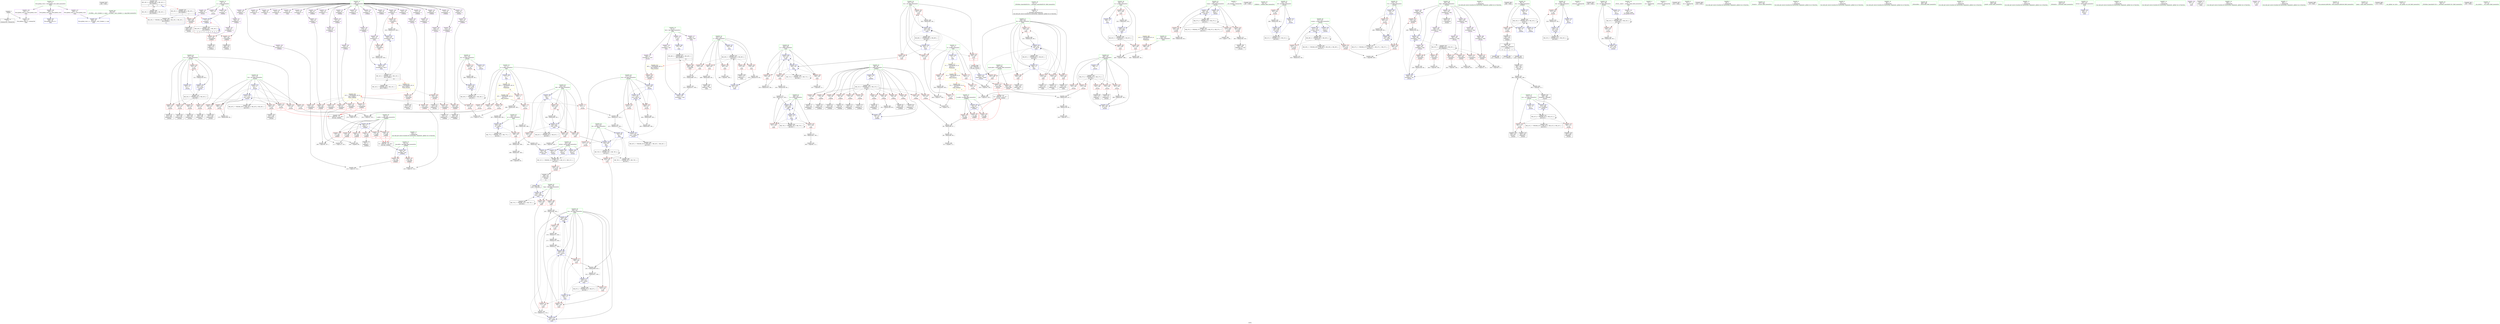 digraph "SVFG" {
	label="SVFG";

	Node0x556cec2c3340 [shape=record,color=grey,label="{NodeID: 0\nNullPtr}"];
	Node0x556cec2c3340 -> Node0x556cec2fc330[style=solid];
	Node0x556cec2c3340 -> Node0x556cec30b0d0[style=solid];
	Node0x556cec36a590 [shape=record,color=black,label="{NodeID: 692\n494 = PHI()\n}"];
	Node0x556cec333f00 [shape=record,color=black,label="{NodeID: 526\nMR_16V_3 = PHI(MR_16V_4, MR_16V_2, )\npts\{200000 \}\n|{|<s1>14|<s2>14}}"];
	Node0x556cec333f00 -> Node0x556cec341e10[style=dashed];
	Node0x556cec333f00:s1 -> Node0x556cec32f000[style=dashed,color=red];
	Node0x556cec333f00:s2 -> Node0x556cec33ce10[style=dashed,color=red];
	Node0x556cec314d30 [shape=record,color=grey,label="{NodeID: 443\n598 = Binary(597, 383, )\n}"];
	Node0x556cec314d30 -> Node0x556cec3190b0[style=solid];
	Node0x556cec30df20 [shape=record,color=blue,label="{NodeID: 360\n444\<--555\nx\<--div\nmain\n}"];
	Node0x556cec30df20 -> Node0x556cec30a090[style=dashed];
	Node0x556cec30df20 -> Node0x556cec30a160[style=dashed];
	Node0x556cec30df20 -> Node0x556cec30a230[style=dashed];
	Node0x556cec30df20 -> Node0x556cec30dcb0[style=dashed];
	Node0x556cec30df20 -> Node0x556cec30df20[style=dashed];
	Node0x556cec30df20 -> Node0x556cec33fb10[style=dashed];
	Node0x556cec309bb0 [shape=record,color=red,label="{NodeID: 277\n609\<--440\n\<--res\nmain\n}"];
	Node0x556cec309bb0 -> Node0x556cec3145b0[style=solid];
	Node0x556cec2fd9f0 [shape=record,color=red,label="{NodeID: 194\n119\<--68\n\<--i\n_Z3dfsiii\n}"];
	Node0x556cec2fd9f0 -> Node0x556cec2fc8e0[style=solid];
	Node0x556cec2fad60 [shape=record,color=black,label="{NodeID: 111\n511\<--510\nidxprom17\<--\nmain\n}"];
	Node0x556cec2f90f0 [shape=record,color=green,label="{NodeID: 28\n41\<--47\n_ZNSt8ios_base4InitD1Ev\<--_ZNSt8ios_base4InitD1Ev_field_insensitive\n}"];
	Node0x556cec2f90f0 -> Node0x556cec2fc4d0[style=solid];
	Node0x556cec317730 [shape=record,color=grey,label="{NodeID: 471\n370 = Binary(369, 90, )\n}"];
	Node0x556cec317730 -> Node0x556cec30cba0[style=solid];
	Node0x556cec30b270 [shape=record,color=blue,label="{NodeID: 305\n62\<--58\nm.addr\<--m\n_Z3dfsiii\n}"];
	Node0x556cec30b270 -> Node0x556cec302f20[style=dashed];
	Node0x556cec30b270 -> Node0x556cec302ff0[style=dashed];
	Node0x556cec30b270 -> Node0x556cec3030c0[style=dashed];
	Node0x556cec2ff0b0 [shape=record,color=red,label="{NodeID: 222\n373\<--201\n\<--d2\n_Z4calci\n}"];
	Node0x556cec2ff0b0 -> Node0x556cec306140[style=solid];
	Node0x556cec300b60 [shape=record,color=purple,label="{NodeID: 139\n254\<--16\narrayidx5\<--e\n_Z4calci\n}"];
	Node0x556cec2fb7d0 [shape=record,color=green,label="{NodeID: 56\n436\<--437\nic\<--ic_field_insensitive\nmain\n}"];
	Node0x556cec2fb7d0 -> Node0x556cec3091f0[style=solid];
	Node0x556cec2fb7d0 -> Node0x556cec3092c0[style=solid];
	Node0x556cec2fb7d0 -> Node0x556cec309390[style=solid];
	Node0x556cec2fb7d0 -> Node0x556cec30d700[style=solid];
	Node0x556cec2fb7d0 -> Node0x556cec30e8e0[style=solid];
	Node0x556cec305840 [shape=record,color=grey,label="{NodeID: 499\n108 = cmp(106, 107, )\n}"];
	Node0x556cec30c930 [shape=record,color=blue,label="{NodeID: 333\n209\<--344\ncnum\<--inc51\n_Z4calci\n}"];
	Node0x556cec30c930 -> Node0x556cec33ba10[style=dashed];
	Node0x556cec3085c0 [shape=record,color=red,label="{NodeID: 250\n256\<--255\n\<--arrayidx6\n_Z4calci\n}"];
	Node0x556cec3085c0 -> Node0x556cec2fd5e0[style=solid];
	Node0x556cec302220 [shape=record,color=red,label="{NodeID: 167\n277\<--11\n\<--n\n_Z4calci\n}"];
	Node0x556cec302220 -> Node0x556cec318db0[style=solid];
	Node0x556cec2fce90 [shape=record,color=black,label="{NodeID: 84\n163\<--162\nidxprom42\<--\n_Z3dfsiii\n}"];
	Node0x556cec2da860 [shape=record,color=green,label="{NodeID: 1\n7\<--1\n__dso_handle\<--dummyObj\nGlob }"];
	Node0x556cec36a660 [shape=record,color=black,label="{NodeID: 693\n497 = PHI()\n}"];
	Node0x556cec346940 [shape=record,color=yellow,style=double,label="{NodeID: 610\n49V_1 = ENCHI(MR_49V_0)\npts\{100000 \}\nFun[_Z4calci]}"];
	Node0x556cec346940 -> Node0x556cec308c40[style=dashed];
	Node0x556cec314eb0 [shape=record,color=grey,label="{NodeID: 444\n597 = Binary(595, 596, )\n}"];
	Node0x556cec314eb0 -> Node0x556cec314d30[style=solid];
	Node0x556cec30dff0 [shape=record,color=blue,label="{NodeID: 361\n448\<--559\ntmp\<--call36\nmain\n}"];
	Node0x556cec30dff0 -> Node0x556cec30a4a0[style=dashed];
	Node0x556cec30dff0 -> Node0x556cec30a570[style=dashed];
	Node0x556cec30dff0 -> Node0x556cec30dff0[style=dashed];
	Node0x556cec30dff0 -> Node0x556cec340510[style=dashed];
	Node0x556cec309c80 [shape=record,color=red,label="{NodeID: 278\n614\<--440\n\<--res\nmain\n}"];
	Node0x556cec2fdac0 [shape=record,color=red,label="{NodeID: 195\n128\<--68\n\<--i\n_Z3dfsiii\n}"];
	Node0x556cec2fdac0 -> Node0x556cec2fc9b0[style=solid];
	Node0x556cec2fae30 [shape=record,color=black,label="{NodeID: 112\n516\<--515\nidxprom21\<--\nmain\n}"];
	Node0x556cec2f91c0 [shape=record,color=green,label="{NodeID: 29\n54\<--55\n_Z3dfsiii\<--_Z3dfsiii_field_insensitive\n}"];
	Node0x556cec3178b0 [shape=record,color=grey,label="{NodeID: 472\n552 = Binary(551, 550, )\n}"];
	Node0x556cec3178b0 -> Node0x556cec30de50[style=solid];
	Node0x556cec30b340 [shape=record,color=blue,label="{NodeID: 306\n64\<--59\npar.addr\<--par\n_Z3dfsiii\n}"];
	Node0x556cec30b340 -> Node0x556cec303190[style=dashed];
	Node0x556cec30b340 -> Node0x556cec303260[style=dashed];
	Node0x556cec2ff180 [shape=record,color=red,label="{NodeID: 223\n305\<--203\n\<--d3\n_Z4calci\n}"];
	Node0x556cec2ff180 -> Node0x556cec3139b0[style=solid];
	Node0x556cec300c30 [shape=record,color=purple,label="{NodeID: 140\n255\<--16\narrayidx6\<--e\n_Z4calci\n}"];
	Node0x556cec300c30 -> Node0x556cec3085c0[style=solid];
	Node0x556cec2fb8a0 [shape=record,color=green,label="{NodeID: 57\n438\<--439\ni9\<--i9_field_insensitive\nmain\n}"];
	Node0x556cec2fb8a0 -> Node0x556cec309460[style=solid];
	Node0x556cec2fb8a0 -> Node0x556cec309530[style=solid];
	Node0x556cec2fb8a0 -> Node0x556cec309600[style=solid];
	Node0x556cec2fb8a0 -> Node0x556cec3096d0[style=solid];
	Node0x556cec2fb8a0 -> Node0x556cec3097a0[style=solid];
	Node0x556cec2fb8a0 -> Node0x556cec309870[style=solid];
	Node0x556cec2fb8a0 -> Node0x556cec30d7d0[style=solid];
	Node0x556cec2fb8a0 -> Node0x556cec30da40[style=solid];
	Node0x556cec3059c0 [shape=record,color=grey,label="{NodeID: 500\n100 = cmp(98, 99, )\n}"];
	Node0x556cec30ca00 [shape=record,color=blue,label="{NodeID: 334\n211\<--353\nccnum\<--inc56\n_Z4calci\n}"];
	Node0x556cec30ca00 -> Node0x556cec33bf10[style=dashed];
	Node0x556cec308690 [shape=record,color=red,label="{NodeID: 251\n259\<--258\n\<--arrayidx8\n_Z4calci\n}"];
	Node0x556cec308690 -> Node0x556cec317eb0[style=solid];
	Node0x556cec3022f0 [shape=record,color=red,label="{NodeID: 168\n333\<--11\n\<--n\n_Z4calci\n}"];
	Node0x556cec3022f0 -> Node0x556cec3193b0[style=solid];
	Node0x556cec2fcf60 [shape=record,color=black,label="{NodeID: 85\n166\<--165\ntobool44\<--\n_Z3dfsiii\n}"];
	Node0x556cec2c6c80 [shape=record,color=green,label="{NodeID: 2\n12\<--1\n\<--dummyObj\nCan only get source location for instruction, argument, global var or function.}"];
	Node0x556cec36a7c0 [shape=record,color=black,label="{NodeID: 694\n498 = PHI()\n}"];
	Node0x556cec346a20 [shape=record,color=yellow,style=double,label="{NodeID: 611\n14V_1 = ENCHI(MR_14V_0)\npts\{170000 \}\nFun[_Z4calci]|{|<s2>7}}"];
	Node0x556cec346a20 -> Node0x556cec308420[style=dashed];
	Node0x556cec346a20 -> Node0x556cec3085c0[style=dashed];
	Node0x556cec346a20:s2 -> Node0x556cec347230[style=dashed,color=red];
	Node0x556cec334900 [shape=record,color=black,label="{NodeID: 528\nMR_27V_3 = PHI(MR_27V_4, MR_27V_2, )\npts\{200 \}\n}"];
	Node0x556cec334900 -> Node0x556cec2febd0[style=dashed];
	Node0x556cec334900 -> Node0x556cec2feca0[style=dashed];
	Node0x556cec334900 -> Node0x556cec2fed70[style=dashed];
	Node0x556cec334900 -> Node0x556cec2fee40[style=dashed];
	Node0x556cec334900 -> Node0x556cec2fef10[style=dashed];
	Node0x556cec334900 -> Node0x556cec30bdd0[style=dashed];
	Node0x556cec315030 [shape=record,color=grey,label="{NodeID: 445\n479 = Binary(478, 90, )\n}"];
	Node0x556cec315030 -> Node0x556cec30d630[style=solid];
	Node0x556cec30e0c0 [shape=record,color=blue,label="{NodeID: 362\n440\<--567\nres\<--sub39\nmain\n}"];
	Node0x556cec30e0c0 -> Node0x556cec309ae0[style=dashed];
	Node0x556cec30e0c0 -> Node0x556cec30e260[style=dashed];
	Node0x556cec309d50 [shape=record,color=red,label="{NodeID: 279\n537\<--442\n\<--i31\nmain\n}"];
	Node0x556cec309d50 -> Node0x556cec305cc0[style=solid];
	Node0x556cec2fdb90 [shape=record,color=red,label="{NodeID: 196\n140\<--68\n\<--i\n_Z3dfsiii\n}"];
	Node0x556cec2fdb90 -> Node0x556cec2fcc20[style=solid];
	Node0x556cec2faf00 [shape=record,color=black,label="{NodeID: 113\n523\<--522\nidxprom24\<--\nmain\n}"];
	Node0x556cec2f9290 [shape=record,color=green,label="{NodeID: 30\n60\<--61\nx.addr\<--x.addr_field_insensitive\n_Z3dfsiii\n}"];
	Node0x556cec2f9290 -> Node0x556cec302a40[style=solid];
	Node0x556cec2f9290 -> Node0x556cec302b10[style=solid];
	Node0x556cec2f9290 -> Node0x556cec302be0[style=solid];
	Node0x556cec2f9290 -> Node0x556cec302cb0[style=solid];
	Node0x556cec2f9290 -> Node0x556cec302d80[style=solid];
	Node0x556cec2f9290 -> Node0x556cec302e50[style=solid];
	Node0x556cec2f9290 -> Node0x556cec30b1a0[style=solid];
	Node0x556cec317a30 [shape=record,color=grey,label="{NodeID: 473\n555 = Binary(554, 285, )\n}"];
	Node0x556cec317a30 -> Node0x556cec30df20[style=solid];
	Node0x556cec30b410 [shape=record,color=blue,label="{NodeID: 307\n66\<--74\nres\<--\n_Z3dfsiii\n}"];
	Node0x556cec30b410 -> Node0x556cec339710[style=dashed];
	Node0x556cec2ff250 [shape=record,color=red,label="{NodeID: 224\n315\<--205\n\<--d4\n_Z4calci\n}"];
	Node0x556cec2ff250 -> Node0x556cec313fb0[style=solid];
	Node0x556cec300d00 [shape=record,color=purple,label="{NodeID: 141\n507\<--16\narrayidx14\<--e\nmain\n}"];
	Node0x556cec2fb970 [shape=record,color=green,label="{NodeID: 58\n440\<--441\nres\<--res_field_insensitive\nmain\n}"];
	Node0x556cec2fb970 -> Node0x556cec309940[style=solid];
	Node0x556cec2fb970 -> Node0x556cec309a10[style=solid];
	Node0x556cec2fb970 -> Node0x556cec309ae0[style=solid];
	Node0x556cec2fb970 -> Node0x556cec309bb0[style=solid];
	Node0x556cec2fb970 -> Node0x556cec309c80[style=solid];
	Node0x556cec2fb970 -> Node0x556cec30db10[style=solid];
	Node0x556cec2fb970 -> Node0x556cec30e0c0[style=solid];
	Node0x556cec2fb970 -> Node0x556cec30e190[style=solid];
	Node0x556cec2fb970 -> Node0x556cec30e260[style=solid];
	Node0x556cec2fb970 -> Node0x556cec30e810[style=solid];
	Node0x556cec305b40 [shape=record,color=grey,label="{NodeID: 501\n284 = cmp(283, 285, )\n}"];
	Node0x556cec30cad0 [shape=record,color=blue,label="{NodeID: 335\n213\<--366\ncyc\<--frombool\n_Z4calci\n}"];
	Node0x556cec30cad0 -> Node0x556cec33c410[style=dashed];
	Node0x556cec308760 [shape=record,color=red,label="{NodeID: 252\n283\<--282\n\<--arrayidx17\n_Z4calci\n}"];
	Node0x556cec308760 -> Node0x556cec305b40[style=solid];
	Node0x556cec3023c0 [shape=record,color=red,label="{NodeID: 169\n374\<--11\n\<--n\n_Z4calci\n}"];
	Node0x556cec3023c0 -> Node0x556cec306140[style=solid];
	Node0x556cec2fd030 [shape=record,color=black,label="{NodeID: 86\n171\<--170\nidxprom47\<--\n_Z3dfsiii\n}"];
	Node0x556cec2da380 [shape=record,color=green,label="{NodeID: 3\n21\<--1\n_ZSt3cin\<--dummyObj\nGlob }"];
	Node0x556cec36a890 [shape=record,color=black,label="{NodeID: 695\n509 = PHI()\n}"];
	Node0x556cec334e00 [shape=record,color=black,label="{NodeID: 529\nMR_25V_3 = PHI(MR_25V_5, MR_25V_2, )\npts\{198 \}\n}"];
	Node0x556cec334e00 -> Node0x556cec2feb00[style=dashed];
	Node0x556cec334e00 -> Node0x556cec30bd00[style=dashed];
	Node0x556cec334e00 -> Node0x556cec334e00[style=dashed];
	Node0x556cec3151b0 [shape=record,color=grey,label="{NodeID: 446\n622 = Binary(621, 90, )\n}"];
	Node0x556cec3151b0 -> Node0x556cec30e8e0[style=solid];
	Node0x556cec30e190 [shape=record,color=blue,label="{NodeID: 363\n440\<--572\nres\<--add40\nmain\n}"];
	Node0x556cec30e190 -> Node0x556cec309ae0[style=dashed];
	Node0x556cec30e190 -> Node0x556cec30e260[style=dashed];
	Node0x556cec309e20 [shape=record,color=red,label="{NodeID: 280\n542\<--442\n\<--i31\nmain\n}"];
	Node0x556cec309e20 -> Node0x556cec30dcb0[style=solid];
	Node0x556cec2fdc60 [shape=record,color=red,label="{NodeID: 197\n149\<--68\n\<--i\n_Z3dfsiii\n}"];
	Node0x556cec2fdc60 -> Node0x556cec2fccf0[style=solid];
	Node0x556cec2fafd0 [shape=record,color=purple,label="{NodeID: 114\n38\<--4\n\<--_ZStL8__ioinit\n__cxx_global_var_init\n}"];
	Node0x556cec2f9360 [shape=record,color=green,label="{NodeID: 31\n62\<--63\nm.addr\<--m.addr_field_insensitive\n_Z3dfsiii\n}"];
	Node0x556cec2f9360 -> Node0x556cec302f20[style=solid];
	Node0x556cec2f9360 -> Node0x556cec302ff0[style=solid];
	Node0x556cec2f9360 -> Node0x556cec3030c0[style=solid];
	Node0x556cec2f9360 -> Node0x556cec30b270[style=solid];
	Node0x556cec33e210 [shape=record,color=black,label="{NodeID: 557\nMR_14V_3 = PHI(MR_14V_5, MR_14V_2, )\npts\{170000 \}\n|{|<s3>14}}"];
	Node0x556cec33e210 -> Node0x556cec30abf0[style=dashed];
	Node0x556cec33e210 -> Node0x556cec30d8a0[style=dashed];
	Node0x556cec33e210 -> Node0x556cec341910[style=dashed];
	Node0x556cec33e210:s3 -> Node0x556cec346a20[style=dashed,color=red];
	Node0x556cec317bb0 [shape=record,color=grey,label="{NodeID: 474\n562 = Binary(561, 285, )\n}"];
	Node0x556cec317bb0 -> Node0x556cec3196b0[style=solid];
	Node0x556cec30b4e0 [shape=record,color=blue,label="{NodeID: 308\n77\<--79\narrayidx\<--\n_Z3dfsiii\n}"];
	Node0x556cec30b4e0 -> Node0x556cec33a110[style=dashed];
	Node0x556cec2ff320 [shape=record,color=red,label="{NodeID: 225\n276\<--207\n\<--i12\n_Z4calci\n}"];
	Node0x556cec2ff320 -> Node0x556cec318db0[style=solid];
	Node0x556cec300dd0 [shape=record,color=purple,label="{NodeID: 142\n508\<--16\narrayidx15\<--e\nmain\n}"];
	Node0x556cec2fba40 [shape=record,color=green,label="{NodeID: 59\n442\<--443\ni31\<--i31_field_insensitive\nmain\n}"];
	Node0x556cec2fba40 -> Node0x556cec309d50[style=solid];
	Node0x556cec2fba40 -> Node0x556cec309e20[style=solid];
	Node0x556cec2fba40 -> Node0x556cec309ef0[style=solid];
	Node0x556cec2fba40 -> Node0x556cec309fc0[style=solid];
	Node0x556cec2fba40 -> Node0x556cec30dbe0[style=solid];
	Node0x556cec2fba40 -> Node0x556cec30e330[style=solid];
	Node0x556cec305cc0 [shape=record,color=grey,label="{NodeID: 502\n540 = cmp(537, 539, )\n}"];
	Node0x556cec30cba0 [shape=record,color=blue,label="{NodeID: 336\n215\<--370\ni42\<--inc62\n_Z4calci\n}"];
	Node0x556cec30cba0 -> Node0x556cec307c00[style=dashed];
	Node0x556cec30cba0 -> Node0x556cec307cd0[style=dashed];
	Node0x556cec30cba0 -> Node0x556cec307da0[style=dashed];
	Node0x556cec30cba0 -> Node0x556cec307e70[style=dashed];
	Node0x556cec30cba0 -> Node0x556cec307f40[style=dashed];
	Node0x556cec30cba0 -> Node0x556cec30cba0[style=dashed];
	Node0x556cec30cba0 -> Node0x556cec336c00[style=dashed];
	Node0x556cec308830 [shape=record,color=red,label="{NodeID: 253\n292\<--291\n\<--arrayidx22\n_Z4calci\n}"];
	Node0x556cec308830 -> Node0x556cec305e40[style=solid];
	Node0x556cec302490 [shape=record,color=red,label="{NodeID: 170\n380\<--11\n\<--n\n_Z4calci\n}"];
	Node0x556cec302490 -> Node0x556cec318030[style=solid];
	Node0x556cec2fd100 [shape=record,color=black,label="{NodeID: 87\n185\<--184\ntobool52\<--\n_Z3dfsiii\n}"];
	Node0x556cec2fd100 -> Node0x556cec2fd1d0[style=solid];
	Node0x556cec2da9b0 [shape=record,color=green,label="{NodeID: 4\n22\<--1\n.str\<--dummyObj\nGlob }"];
	Node0x556cec36a9c0 [shape=record,color=black,label="{NodeID: 696\n559 = PHI(189, )\n}"];
	Node0x556cec36a9c0 -> Node0x556cec30dff0[style=solid];
	Node0x556cec335300 [shape=record,color=black,label="{NodeID: 530\nMR_53V_2 = PHI(MR_53V_5, MR_53V_1, )\npts\{1960000 \}\n}"];
	Node0x556cec335300 -> Node0x556cec3084f0[style=dashed];
	Node0x556cec335300 -> Node0x556cec308760[style=dashed];
	Node0x556cec335300 -> Node0x556cec308830[style=dashed];
	Node0x556cec335300 -> Node0x556cec308900[style=dashed];
	Node0x556cec335300 -> Node0x556cec3089d0[style=dashed];
	Node0x556cec335300 -> Node0x556cec308b70[style=dashed];
	Node0x556cec335300 -> Node0x556cec30bb60[style=dashed];
	Node0x556cec335300 -> Node0x556cec335300[style=dashed];
	Node0x556cec315330 [shape=record,color=grey,label="{NodeID: 447\n587 = Binary(586, 383, )\n}"];
	Node0x556cec315330 -> Node0x556cec30e400[style=solid];
	Node0x556cec30e260 [shape=record,color=blue,label="{NodeID: 364\n440\<--578\nres\<--rem43\nmain\n}"];
	Node0x556cec30e260 -> Node0x556cec309940[style=dashed];
	Node0x556cec30e260 -> Node0x556cec309a10[style=dashed];
	Node0x556cec30e260 -> Node0x556cec309bb0[style=dashed];
	Node0x556cec30e260 -> Node0x556cec30e0c0[style=dashed];
	Node0x556cec30e260 -> Node0x556cec30e190[style=dashed];
	Node0x556cec30e260 -> Node0x556cec30e810[style=dashed];
	Node0x556cec309ef0 [shape=record,color=red,label="{NodeID: 281\n558\<--442\n\<--i31\nmain\n|{<s0>14}}"];
	Node0x556cec309ef0:s0 -> Node0x556cec36ad30[style=solid,color=red];
	Node0x556cec2fdd30 [shape=record,color=red,label="{NodeID: 198\n158\<--68\n\<--i\n_Z3dfsiii\n}"];
	Node0x556cec2fdd30 -> Node0x556cec2fcdc0[style=solid];
	Node0x556cec2fb0a0 [shape=record,color=purple,label="{NodeID: 115\n394\<--8\narrayidx72\<--fact\n_Z4calci\n}"];
	Node0x556cec2fb0a0 -> Node0x556cec308c40[style=solid];
	Node0x556cec2f9430 [shape=record,color=green,label="{NodeID: 32\n64\<--65\npar.addr\<--par.addr_field_insensitive\n_Z3dfsiii\n}"];
	Node0x556cec2f9430 -> Node0x556cec303190[style=solid];
	Node0x556cec2f9430 -> Node0x556cec303260[style=solid];
	Node0x556cec2f9430 -> Node0x556cec30b340[style=solid];
	Node0x556cec33e710 [shape=record,color=black,label="{NodeID: 558\nMR_63V_3 = PHI(MR_63V_4, MR_63V_2, )\npts\{437 \}\n}"];
	Node0x556cec33e710 -> Node0x556cec3091f0[style=dashed];
	Node0x556cec33e710 -> Node0x556cec3092c0[style=dashed];
	Node0x556cec33e710 -> Node0x556cec309390[style=dashed];
	Node0x556cec33e710 -> Node0x556cec30e8e0[style=dashed];
	Node0x556cec317d30 [shape=record,color=grey,label="{NodeID: 475\n392 = Binary(391, 90, )\n}"];
	Node0x556cec317d30 -> Node0x556cec2fa950[style=solid];
	Node0x556cec30b5b0 [shape=record,color=blue,label="{NodeID: 309\n68\<--12\ni\<--\n_Z3dfsiii\n}"];
	Node0x556cec30b5b0 -> Node0x556cec339c10[style=dashed];
	Node0x556cec2ff3f0 [shape=record,color=red,label="{NodeID: 226\n280\<--207\n\<--i12\n_Z4calci\n}"];
	Node0x556cec2ff3f0 -> Node0x556cec2fd6b0[style=solid];
	Node0x556cec300ea0 [shape=record,color=purple,label="{NodeID: 143\n512\<--16\narrayidx18\<--e\nmain\n}"];
	Node0x556cec2fbb10 [shape=record,color=green,label="{NodeID: 60\n444\<--445\nx\<--x_field_insensitive\nmain\n}"];
	Node0x556cec2fbb10 -> Node0x556cec30a090[style=solid];
	Node0x556cec2fbb10 -> Node0x556cec30a160[style=solid];
	Node0x556cec2fbb10 -> Node0x556cec30a230[style=solid];
	Node0x556cec2fbb10 -> Node0x556cec30dcb0[style=solid];
	Node0x556cec2fbb10 -> Node0x556cec30df20[style=solid];
	Node0x556cec305e40 [shape=record,color=grey,label="{NodeID: 503\n293 = cmp(292, 285, )\n}"];
	Node0x556cec30cc70 [shape=record,color=blue,label="{NodeID: 337\n191\<--382\nretval\<--rem\n_Z4calci\n}"];
	Node0x556cec30cc70 -> Node0x556cec335800[style=dashed];
	Node0x556cec308900 [shape=record,color=red,label="{NodeID: 254\n302\<--301\n\<--arrayidx28\n_Z4calci\n}"];
	Node0x556cec308900 -> Node0x556cec3187b0[style=solid];
	Node0x556cec302560 [shape=record,color=red,label="{NodeID: 171\n413\<--11\n\<--n\n_Z4calci\n}"];
	Node0x556cec302560 -> Node0x556cec3169b0[style=solid];
	Node0x556cec2fd1d0 [shape=record,color=black,label="{NodeID: 88\n56\<--185\n_Z3dfsiii_ret\<--tobool52\n_Z3dfsiii\n|{<s0>3|<s1>4|<s2>7}}"];
	Node0x556cec2fd1d0:s0 -> Node0x556cec36a100[style=solid,color=blue];
	Node0x556cec2fd1d0:s1 -> Node0x556cec36a2a0[style=solid,color=blue];
	Node0x556cec2fd1d0:s2 -> Node0x556cec369f10[style=solid,color=blue];
	Node0x556cec2dad70 [shape=record,color=green,label="{NodeID: 5\n24\<--1\n_ZSt4cout\<--dummyObj\nGlob }"];
	Node0x556cec36ab90 [shape=record,color=black,label="{NodeID: 697\n615 = PHI()\n}"];
	Node0x556cec346cc0 [shape=record,color=yellow,style=double,label="{NodeID: 614\n2V_1 = ENCHI(MR_2V_0)\npts\{15 \}\nFun[_Z3dfsiii]|{|<s1>3|<s2>4}}"];
	Node0x556cec346cc0 -> Node0x556cec302700[style=dashed];
	Node0x556cec346cc0:s1 -> Node0x556cec346cc0[style=dashed,color=red];
	Node0x556cec346cc0:s2 -> Node0x556cec346cc0[style=dashed,color=red];
	Node0x556cec335800 [shape=record,color=black,label="{NodeID: 531\nMR_21V_3 = PHI(MR_21V_6, MR_21V_4, MR_21V_5, MR_21V_2, )\npts\{192 \}\n}"];
	Node0x556cec335800 -> Node0x556cec2fe890[style=dashed];
	Node0x556cec3154b0 [shape=record,color=grey,label="{NodeID: 448\n404 = Binary(403, 285, )\n}"];
	Node0x556cec3154b0 -> Node0x556cec315630[style=solid];
	Node0x556cec30e330 [shape=record,color=blue,label="{NodeID: 365\n442\<--582\ni31\<--inc45\nmain\n}"];
	Node0x556cec30e330 -> Node0x556cec309d50[style=dashed];
	Node0x556cec30e330 -> Node0x556cec309e20[style=dashed];
	Node0x556cec30e330 -> Node0x556cec309ef0[style=dashed];
	Node0x556cec30e330 -> Node0x556cec309fc0[style=dashed];
	Node0x556cec30e330 -> Node0x556cec30e330[style=dashed];
	Node0x556cec30e330 -> Node0x556cec33f610[style=dashed];
	Node0x556cec309fc0 [shape=record,color=red,label="{NodeID: 282\n581\<--442\n\<--i31\nmain\n}"];
	Node0x556cec309fc0 -> Node0x556cec3172b0[style=solid];
	Node0x556cec2fde00 [shape=record,color=red,label="{NodeID: 199\n170\<--68\n\<--i\n_Z3dfsiii\n}"];
	Node0x556cec2fde00 -> Node0x556cec2fd030[style=solid];
	Node0x556cec2ff8b0 [shape=record,color=purple,label="{NodeID: 116\n457\<--8\n\<--fact\nmain\n}"];
	Node0x556cec2ff8b0 -> Node0x556cec30d3c0[style=solid];
	Node0x556cec2f9500 [shape=record,color=green,label="{NodeID: 33\n66\<--67\nres\<--res_field_insensitive\n_Z3dfsiii\n}"];
	Node0x556cec2f9500 -> Node0x556cec303330[style=solid];
	Node0x556cec2f9500 -> Node0x556cec30b410[style=solid];
	Node0x556cec2f9500 -> Node0x556cec30b680[style=solid];
	Node0x556cec2f9500 -> Node0x556cec30b750[style=solid];
	Node0x556cec33ec10 [shape=record,color=black,label="{NodeID: 559\nMR_65V_2 = PHI(MR_65V_4, MR_65V_1, )\npts\{439 \}\n}"];
	Node0x556cec33ec10 -> Node0x556cec30d7d0[style=dashed];
	Node0x556cec317eb0 [shape=record,color=grey,label="{NodeID: 476\n260 = Binary(259, 90, )\n}"];
	Node0x556cec317eb0 -> Node0x556cec30bc30[style=solid];
	Node0x556cec30b680 [shape=record,color=blue,label="{NodeID: 310\n66\<--79\nres\<--\n_Z3dfsiii\n}"];
	Node0x556cec30b680 -> Node0x556cec339710[style=dashed];
	Node0x556cec2ff4c0 [shape=record,color=red,label="{NodeID: 227\n289\<--207\n\<--i12\n_Z4calci\n}"];
	Node0x556cec2ff4c0 -> Node0x556cec2fd780[style=solid];
	Node0x556cec300f70 [shape=record,color=purple,label="{NodeID: 144\n513\<--16\narrayidx19\<--e\nmain\n}"];
	Node0x556cec2fbbe0 [shape=record,color=green,label="{NodeID: 61\n446\<--447\ny\<--y_field_insensitive\nmain\n}"];
	Node0x556cec2fbbe0 -> Node0x556cec30a300[style=solid];
	Node0x556cec2fbbe0 -> Node0x556cec30a3d0[style=solid];
	Node0x556cec2fbbe0 -> Node0x556cec30dd80[style=solid];
	Node0x556cec2fbbe0 -> Node0x556cec30de50[style=solid];
	Node0x556cec305fc0 [shape=record,color=grey,label="{NodeID: 504\n234 = cmp(232, 233, )\n}"];
	Node0x556cec30cd40 [shape=record,color=blue,label="{NodeID: 338\n191\<--12\nretval\<--\n_Z4calci\n}"];
	Node0x556cec30cd40 -> Node0x556cec335800[style=dashed];
	Node0x556cec3089d0 [shape=record,color=red,label="{NodeID: 255\n312\<--311\n\<--arrayidx34\n_Z4calci\n}"];
	Node0x556cec3089d0 -> Node0x556cec318c30[style=solid];
	Node0x556cec302630 [shape=record,color=red,label="{NodeID: 172\n585\<--11\n\<--n\nmain\n}"];
	Node0x556cec302630 -> Node0x556cec317130[style=solid];
	Node0x556cec2fd2a0 [shape=record,color=black,label="{NodeID: 89\n223\<--222\n\<--arraydecay\n_Z4calci\n}"];
	Node0x556cec2dae00 [shape=record,color=green,label="{NodeID: 6\n25\<--1\n.str.1\<--dummyObj\nGlob }"];
	Node0x556cec36ac60 [shape=record,color=black,label="{NodeID: 698\n619 = PHI()\n}"];
	Node0x556cec335d00 [shape=record,color=black,label="{NodeID: 532\nMR_37V_2 = PHI(MR_37V_4, MR_37V_4, MR_37V_4, MR_37V_1, )\npts\{210 \}\n}"];
	Node0x556cec315630 [shape=record,color=grey,label="{NodeID: 449\n405 = Binary(404, 383, )\n}"];
	Node0x556cec315630 -> Node0x556cec30cfb0[style=solid];
	Node0x556cec30e400 [shape=record,color=blue,label="{NodeID: 366\n450\<--587\np\<--rem48\nmain\n}"];
	Node0x556cec30e400 -> Node0x556cec30a640[style=dashed];
	Node0x556cec30e400 -> Node0x556cec340a10[style=dashed];
	Node0x556cec30a090 [shape=record,color=red,label="{NodeID: 283\n546\<--444\n\<--x\nmain\n}"];
	Node0x556cec30a090 -> Node0x556cec319e30[style=solid];
	Node0x556cec2fded0 [shape=record,color=red,label="{NodeID: 200\n180\<--68\n\<--i\n_Z3dfsiii\n}"];
	Node0x556cec2fded0 -> Node0x556cec3184b0[style=solid];
	Node0x556cec2ff980 [shape=record,color=purple,label="{NodeID: 117\n468\<--8\narrayidx\<--fact\nmain\n}"];
	Node0x556cec2ff980 -> Node0x556cec30ab20[style=solid];
	Node0x556cec2f95d0 [shape=record,color=green,label="{NodeID: 34\n68\<--69\ni\<--i_field_insensitive\n_Z3dfsiii\n}"];
	Node0x556cec2f95d0 -> Node0x556cec303400[style=solid];
	Node0x556cec2f95d0 -> Node0x556cec3034d0[style=solid];
	Node0x556cec2f95d0 -> Node0x556cec3035a0[style=solid];
	Node0x556cec2f95d0 -> Node0x556cec2fd850[style=solid];
	Node0x556cec2f95d0 -> Node0x556cec2fd920[style=solid];
	Node0x556cec2f95d0 -> Node0x556cec2fd9f0[style=solid];
	Node0x556cec2f95d0 -> Node0x556cec2fdac0[style=solid];
	Node0x556cec2f95d0 -> Node0x556cec2fdb90[style=solid];
	Node0x556cec2f95d0 -> Node0x556cec2fdc60[style=solid];
	Node0x556cec2f95d0 -> Node0x556cec2fdd30[style=solid];
	Node0x556cec2f95d0 -> Node0x556cec2fde00[style=solid];
	Node0x556cec2f95d0 -> Node0x556cec2fded0[style=solid];
	Node0x556cec2f95d0 -> Node0x556cec30b5b0[style=solid];
	Node0x556cec2f95d0 -> Node0x556cec30b820[style=solid];
	Node0x556cec33f110 [shape=record,color=black,label="{NodeID: 560\nMR_67V_2 = PHI(MR_67V_9, MR_67V_1, )\npts\{441 \}\n}"];
	Node0x556cec33f110 -> Node0x556cec30db10[style=dashed];
	Node0x556cec318030 [shape=record,color=grey,label="{NodeID: 477\n381 = Binary(285, 380, )\n}"];
	Node0x556cec318030 -> Node0x556cec3181b0[style=solid];
	Node0x556cec30b750 [shape=record,color=blue,label="{NodeID: 311\n66\<--79\nres\<--\n_Z3dfsiii\n}"];
	Node0x556cec30b750 -> Node0x556cec339710[style=dashed];
	Node0x556cec2ff590 [shape=record,color=red,label="{NodeID: 228\n299\<--207\n\<--i12\n_Z4calci\n}"];
	Node0x556cec2ff590 -> Node0x556cec2fa130[style=solid];
	Node0x556cec301040 [shape=record,color=purple,label="{NodeID: 145\n517\<--16\narrayidx22\<--e\nmain\n}"];
	Node0x556cec2fbcb0 [shape=record,color=green,label="{NodeID: 62\n448\<--449\ntmp\<--tmp_field_insensitive\nmain\n}"];
	Node0x556cec2fbcb0 -> Node0x556cec30a4a0[style=solid];
	Node0x556cec2fbcb0 -> Node0x556cec30a570[style=solid];
	Node0x556cec2fbcb0 -> Node0x556cec30dff0[style=solid];
	Node0x556cec306140 [shape=record,color=grey,label="{NodeID: 505\n375 = cmp(373, 374, )\n}"];
	Node0x556cec30ce10 [shape=record,color=blue,label="{NodeID: 339\n217\<--395\nres\<--\n_Z4calci\n}"];
	Node0x556cec30ce10 -> Node0x556cec308010[style=dashed];
	Node0x556cec30ce10 -> Node0x556cec3080e0[style=dashed];
	Node0x556cec30ce10 -> Node0x556cec30cfb0[style=dashed];
	Node0x556cec30ce10 -> Node0x556cec30d150[style=dashed];
	Node0x556cec308aa0 [shape=record,color=red,label="{NodeID: 256\n339\<--338\n\<--arrayidx47\n_Z4calci\n}"];
	Node0x556cec308aa0 -> Node0x556cec2fa3a0[style=solid];
	Node0x556cec302700 [shape=record,color=red,label="{NodeID: 173\n83\<--14\n\<--k\n_Z3dfsiii\n}"];
	Node0x556cec302700 -> Node0x556cec318f30[style=solid];
	Node0x556cec2fd370 [shape=record,color=black,label="{NodeID: 90\n243\<--242\nidxprom\<--\n_Z4calci\n}"];
	Node0x556cec2c6da0 [shape=record,color=green,label="{NodeID: 7\n28\<--1\n\<--dummyObj\nCan only get source location for instruction, argument, global var or function.}"];
	Node0x556cec36ad30 [shape=record,color=black,label="{NodeID: 699\n190 = PHI(558, )\n0th arg _Z4calci }"];
	Node0x556cec36ad30 -> Node0x556cec30b8f0[style=solid];
	Node0x556cec336200 [shape=record,color=black,label="{NodeID: 533\nMR_39V_2 = PHI(MR_39V_4, MR_39V_4, MR_39V_4, MR_39V_1, )\npts\{212 \}\n}"];
	Node0x556cec3157b0 [shape=record,color=grey,label="{NodeID: 450\n268 = Binary(267, 90, )\n}"];
	Node0x556cec3157b0 -> Node0x556cec30bdd0[style=solid];
	Node0x556cec30e4d0 [shape=record,color=blue,label="{NodeID: 367\n452\<--90\nob\<--\nmain\n}"];
	Node0x556cec30e4d0 -> Node0x556cec30a710[style=dashed];
	Node0x556cec30e4d0 -> Node0x556cec30e670[style=dashed];
	Node0x556cec30e4d0 -> Node0x556cec331200[style=dashed];
	Node0x556cec30e4d0 -> Node0x556cec340f10[style=dashed];
	Node0x556cec30a160 [shape=record,color=red,label="{NodeID: 284\n549\<--444\n\<--x\nmain\n}"];
	Node0x556cec30a160 -> Node0x556cec3175b0[style=solid];
	Node0x556cec2fdfa0 [shape=record,color=red,label="{NodeID: 201\n98\<--97\n\<--arrayidx3\n_Z3dfsiii\n}"];
	Node0x556cec2fdfa0 -> Node0x556cec3059c0[style=solid];
	Node0x556cec2ffa50 [shape=record,color=purple,label="{NodeID: 118\n475\<--8\narrayidx2\<--fact\nmain\n}"];
	Node0x556cec2ffa50 -> Node0x556cec30d560[style=solid];
	Node0x556cec2f96a0 [shape=record,color=green,label="{NodeID: 35\n187\<--188\n_Z4calci\<--_Z4calci_field_insensitive\n}"];
	Node0x556cec33f610 [shape=record,color=black,label="{NodeID: 561\nMR_69V_2 = PHI(MR_69V_4, MR_69V_1, )\npts\{443 \}\n}"];
	Node0x556cec33f610 -> Node0x556cec30dbe0[style=dashed];
	Node0x556cec3181b0 [shape=record,color=grey,label="{NodeID: 478\n382 = Binary(381, 383, )\n}"];
	Node0x556cec3181b0 -> Node0x556cec30cc70[style=solid];
	Node0x556cec30b820 [shape=record,color=blue,label="{NodeID: 312\n68\<--181\ni\<--inc\n_Z3dfsiii\n}"];
	Node0x556cec30b820 -> Node0x556cec339c10[style=dashed];
	Node0x556cec2ff660 [shape=record,color=red,label="{NodeID: 229\n309\<--207\n\<--i12\n_Z4calci\n}"];
	Node0x556cec2ff660 -> Node0x556cec2fa200[style=solid];
	Node0x556cec301110 [shape=record,color=purple,label="{NodeID: 146\n518\<--16\narrayidx23\<--e\nmain\n}"];
	Node0x556cec301110 -> Node0x556cec30abf0[style=solid];
	Node0x556cec301110 -> Node0x556cec30d8a0[style=solid];
	Node0x556cec2fbd80 [shape=record,color=green,label="{NodeID: 63\n450\<--451\np\<--p_field_insensitive\nmain\n}"];
	Node0x556cec2fbd80 -> Node0x556cec30a640[style=solid];
	Node0x556cec2fbd80 -> Node0x556cec30e400[style=solid];
	Node0x556cec3062c0 [shape=record,color=grey,label="{NodeID: 506\n378 = cmp(377, 90, )\n}"];
	Node0x556cec30cee0 [shape=record,color=blue,label="{NodeID: 340\n219\<--12\ni73\<--\n_Z4calci\n}"];
	Node0x556cec30cee0 -> Node0x556cec308280[style=dashed];
	Node0x556cec30cee0 -> Node0x556cec308350[style=dashed];
	Node0x556cec30cee0 -> Node0x556cec30d080[style=dashed];
	Node0x556cec30cee0 -> Node0x556cec32eb00[style=dashed];
	Node0x556cec308b70 [shape=record,color=red,label="{NodeID: 257\n349\<--348\n\<--arrayidx53\n_Z4calci\n}"];
	Node0x556cec308b70 -> Node0x556cec3065c0[style=solid];
	Node0x556cec3027d0 [shape=record,color=red,label="{NodeID: 174\n233\<--14\n\<--k\n_Z4calci\n}"];
	Node0x556cec3027d0 -> Node0x556cec305fc0[style=solid];
	Node0x556cec2fd440 [shape=record,color=black,label="{NodeID: 91\n247\<--246\nidxprom2\<--\n_Z4calci\n}"];
	Node0x556cec2c6e30 [shape=record,color=green,label="{NodeID: 8\n74\<--1\n\<--dummyObj\nCan only get source location for instruction, argument, global var or function.}"];
	Node0x556cec36aed0 [shape=record,color=black,label="{NodeID: 700\n57 = PHI(144, 174, 356, )\n0th arg _Z3dfsiii }"];
	Node0x556cec36aed0 -> Node0x556cec30b1a0[style=solid];
	Node0x556cec336700 [shape=record,color=black,label="{NodeID: 534\nMR_41V_2 = PHI(MR_41V_4, MR_41V_4, MR_41V_4, MR_41V_1, )\npts\{214 \}\n}"];
	Node0x556cec315930 [shape=record,color=grey,label="{NodeID: 451\n89 = Binary(88, 90, )\n}"];
	Node0x556cec315930 -> Node0x556cec3056c0[style=solid];
	Node0x556cec30e5a0 [shape=record,color=blue,label="{NodeID: 368\n454\<--12\ni49\<--\nmain\n}"];
	Node0x556cec30e5a0 -> Node0x556cec30a7e0[style=dashed];
	Node0x556cec30e5a0 -> Node0x556cec30a8b0[style=dashed];
	Node0x556cec30e5a0 -> Node0x556cec30a980[style=dashed];
	Node0x556cec30e5a0 -> Node0x556cec30aa50[style=dashed];
	Node0x556cec30e5a0 -> Node0x556cec30e740[style=dashed];
	Node0x556cec30e5a0 -> Node0x556cec341410[style=dashed];
	Node0x556cec30a230 [shape=record,color=red,label="{NodeID: 285\n554\<--444\n\<--x\nmain\n}"];
	Node0x556cec30a230 -> Node0x556cec317a30[style=solid];
	Node0x556cec2fe070 [shape=record,color=red,label="{NodeID: 202\n106\<--105\n\<--arrayidx7\n_Z3dfsiii\n}"];
	Node0x556cec2fe070 -> Node0x556cec305840[style=solid];
	Node0x556cec2ffb20 [shape=record,color=purple,label="{NodeID: 119\n96\<--16\narrayidx2\<--e\n_Z3dfsiii\n}"];
	Node0x556cec2f9770 [shape=record,color=green,label="{NodeID: 36\n191\<--192\nretval\<--retval_field_insensitive\n_Z4calci\n}"];
	Node0x556cec2f9770 -> Node0x556cec2fe890[style=solid];
	Node0x556cec2f9770 -> Node0x556cec30c1e0[style=solid];
	Node0x556cec2f9770 -> Node0x556cec30cc70[style=solid];
	Node0x556cec2f9770 -> Node0x556cec30cd40[style=solid];
	Node0x556cec2f9770 -> Node0x556cec30d220[style=solid];
	Node0x556cec33fb10 [shape=record,color=black,label="{NodeID: 562\nMR_71V_2 = PHI(MR_71V_3, MR_71V_1, )\npts\{445 \}\n}"];
	Node0x556cec33fb10 -> Node0x556cec30dcb0[style=dashed];
	Node0x556cec33fb10 -> Node0x556cec33fb10[style=dashed];
	Node0x556cec318330 [shape=record,color=grey,label="{NodeID: 479\n353 = Binary(352, 90, )\n}"];
	Node0x556cec318330 -> Node0x556cec30ca00[style=solid];
	Node0x556cec30b8f0 [shape=record,color=blue,label="{NodeID: 313\n193\<--190\nmask.addr\<--mask\n_Z4calci\n}"];
	Node0x556cec30b8f0 -> Node0x556cec2fe960[style=dashed];
	Node0x556cec30b8f0 -> Node0x556cec2fea30[style=dashed];
	Node0x556cec2ff730 [shape=record,color=red,label="{NodeID: 230\n320\<--207\n\<--i12\n_Z4calci\n}"];
	Node0x556cec2ff730 -> Node0x556cec314a30[style=solid];
	Node0x556cec3011e0 [shape=record,color=purple,label="{NodeID: 147\n524\<--16\narrayidx25\<--e\nmain\n}"];
	Node0x556cec2fbe50 [shape=record,color=green,label="{NodeID: 64\n452\<--453\nob\<--ob_field_insensitive\nmain\n}"];
	Node0x556cec2fbe50 -> Node0x556cec30a710[style=solid];
	Node0x556cec2fbe50 -> Node0x556cec30e4d0[style=solid];
	Node0x556cec2fbe50 -> Node0x556cec30e670[style=solid];
	Node0x556cec306440 [shape=record,color=grey,label="{NodeID: 507\n117 = cmp(115, 116, )\n}"];
	Node0x556cec30cfb0 [shape=record,color=blue,label="{NodeID: 341\n217\<--405\nres\<--rem78\n_Z4calci\n}"];
	Node0x556cec30cfb0 -> Node0x556cec308010[style=dashed];
	Node0x556cec30cfb0 -> Node0x556cec3080e0[style=dashed];
	Node0x556cec30cfb0 -> Node0x556cec30cfb0[style=dashed];
	Node0x556cec30cfb0 -> Node0x556cec30d150[style=dashed];
	Node0x556cec308c40 [shape=record,color=red,label="{NodeID: 258\n395\<--394\n\<--arrayidx72\n_Z4calci\n}"];
	Node0x556cec308c40 -> Node0x556cec30ce10[style=solid];
	Node0x556cec3028a0 [shape=record,color=red,label="{NodeID: 175\n502\<--14\n\<--k\nmain\n}"];
	Node0x556cec3028a0 -> Node0x556cec306740[style=solid];
	Node0x556cec2fd510 [shape=record,color=black,label="{NodeID: 92\n253\<--252\nidxprom4\<--\n_Z4calci\n}"];
	Node0x556cec2c7e90 [shape=record,color=green,label="{NodeID: 9\n79\<--1\n\<--dummyObj\nCan only get source location for instruction, argument, global var or function.}"];
	Node0x556cec36b1b0 [shape=record,color=black,label="{NodeID: 701\n58 = PHI(145, 175, 357, )\n1st arg _Z3dfsiii }"];
	Node0x556cec36b1b0 -> Node0x556cec30b270[style=solid];
	Node0x556cec336c00 [shape=record,color=black,label="{NodeID: 535\nMR_43V_2 = PHI(MR_43V_4, MR_43V_4, MR_43V_4, MR_43V_1, )\npts\{216 \}\n}"];
	Node0x556cec315ab0 [shape=record,color=grey,label="{NodeID: 452\n409 = Binary(408, 90, )\n}"];
	Node0x556cec315ab0 -> Node0x556cec30d080[style=solid];
	Node0x556cec30e670 [shape=record,color=blue,label="{NodeID: 369\n452\<--601\nob\<--\nmain\n}"];
	Node0x556cec30e670 -> Node0x556cec331200[style=dashed];
	Node0x556cec30a300 [shape=record,color=red,label="{NodeID: 286\n551\<--446\n\<--y\nmain\n}"];
	Node0x556cec30a300 -> Node0x556cec3178b0[style=solid];
	Node0x556cec2fe140 [shape=record,color=red,label="{NodeID: 203\n115\<--114\n\<--arrayidx13\n_Z3dfsiii\n}"];
	Node0x556cec2fe140 -> Node0x556cec306440[style=solid];
	Node0x556cec2ffbf0 [shape=record,color=purple,label="{NodeID: 120\n97\<--16\narrayidx3\<--e\n_Z3dfsiii\n}"];
	Node0x556cec2ffbf0 -> Node0x556cec2fdfa0[style=solid];
	Node0x556cec2f9840 [shape=record,color=green,label="{NodeID: 37\n193\<--194\nmask.addr\<--mask.addr_field_insensitive\n_Z4calci\n}"];
	Node0x556cec2f9840 -> Node0x556cec2fe960[style=solid];
	Node0x556cec2f9840 -> Node0x556cec2fea30[style=solid];
	Node0x556cec2f9840 -> Node0x556cec30b8f0[style=solid];
	Node0x556cec340010 [shape=record,color=black,label="{NodeID: 563\nMR_73V_2 = PHI(MR_73V_3, MR_73V_1, )\npts\{447 \}\n}"];
	Node0x556cec340010 -> Node0x556cec30dd80[style=dashed];
	Node0x556cec340010 -> Node0x556cec340010[style=dashed];
	Node0x556cec3184b0 [shape=record,color=grey,label="{NodeID: 480\n181 = Binary(180, 90, )\n}"];
	Node0x556cec3184b0 -> Node0x556cec30b820[style=solid];
	Node0x556cec30b9c0 [shape=record,color=blue,label="{NodeID: 314\n197\<--12\nd1\<--\n_Z4calci\n}"];
	Node0x556cec30b9c0 -> Node0x556cec334e00[style=dashed];
	Node0x556cec307690 [shape=record,color=red,label="{NodeID: 231\n343\<--209\n\<--cnum\n_Z4calci\n}"];
	Node0x556cec307690 -> Node0x556cec318630[style=solid];
	Node0x556cec3012b0 [shape=record,color=purple,label="{NodeID: 148\n525\<--16\narrayidx26\<--e\nmain\n}"];
	Node0x556cec3012b0 -> Node0x556cec30acc0[style=solid];
	Node0x556cec3012b0 -> Node0x556cec30d970[style=solid];
	Node0x556cec2fbf20 [shape=record,color=green,label="{NodeID: 65\n454\<--455\ni49\<--i49_field_insensitive\nmain\n}"];
	Node0x556cec2fbf20 -> Node0x556cec30a7e0[style=solid];
	Node0x556cec2fbf20 -> Node0x556cec30a8b0[style=solid];
	Node0x556cec2fbf20 -> Node0x556cec30a980[style=solid];
	Node0x556cec2fbf20 -> Node0x556cec30aa50[style=solid];
	Node0x556cec2fbf20 -> Node0x556cec30e5a0[style=solid];
	Node0x556cec2fbf20 -> Node0x556cec30e740[style=solid];
	Node0x556cec3065c0 [shape=record,color=grey,label="{NodeID: 508\n350 = cmp(349, 12, )\n}"];
	Node0x556cec30d080 [shape=record,color=blue,label="{NodeID: 342\n219\<--409\ni73\<--inc80\n_Z4calci\n}"];
	Node0x556cec30d080 -> Node0x556cec308280[style=dashed];
	Node0x556cec30d080 -> Node0x556cec308350[style=dashed];
	Node0x556cec30d080 -> Node0x556cec30d080[style=dashed];
	Node0x556cec30d080 -> Node0x556cec32eb00[style=dashed];
	Node0x556cec308d10 [shape=record,color=red,label="{NodeID: 259\n461\<--432\n\<--i\nmain\n}"];
	Node0x556cec308d10 -> Node0x556cec318930[style=solid];
	Node0x556cec302970 [shape=record,color=red,label="{NodeID: 176\n538\<--14\n\<--k\nmain\n}"];
	Node0x556cec302970 -> Node0x556cec316830[style=solid];
	Node0x556cec2fd5e0 [shape=record,color=black,label="{NodeID: 93\n257\<--256\nidxprom7\<--\n_Z4calci\n}"];
	Node0x556cec2c7f20 [shape=record,color=green,label="{NodeID: 10\n90\<--1\n\<--dummyObj\nCan only get source location for instruction, argument, global var or function.}"];
	Node0x556cec36b370 [shape=record,color=black,label="{NodeID: 702\n59 = PHI(146, 176, 359, )\n2nd arg _Z3dfsiii }"];
	Node0x556cec36b370 -> Node0x556cec30b340[style=solid];
	Node0x556cec337100 [shape=record,color=black,label="{NodeID: 536\nMR_45V_2 = PHI(MR_45V_6, MR_45V_1, MR_45V_1, MR_45V_1, )\npts\{218 \}\n}"];
	Node0x556cec315c30 [shape=record,color=grey,label="{NodeID: 453\n263 = Binary(262, 90, )\n}"];
	Node0x556cec315c30 -> Node0x556cec30bd00[style=solid];
	Node0x556cec30e740 [shape=record,color=blue,label="{NodeID: 370\n454\<--606\ni49\<--inc59\nmain\n}"];
	Node0x556cec30e740 -> Node0x556cec30a7e0[style=dashed];
	Node0x556cec30e740 -> Node0x556cec30a8b0[style=dashed];
	Node0x556cec30e740 -> Node0x556cec30a980[style=dashed];
	Node0x556cec30e740 -> Node0x556cec30aa50[style=dashed];
	Node0x556cec30e740 -> Node0x556cec30e740[style=dashed];
	Node0x556cec30e740 -> Node0x556cec341410[style=dashed];
	Node0x556cec30a3d0 [shape=record,color=red,label="{NodeID: 287\n561\<--446\n\<--y\nmain\n}"];
	Node0x556cec30a3d0 -> Node0x556cec317bb0[style=solid];
	Node0x556cec2fe210 [shape=record,color=red,label="{NodeID: 204\n123\<--122\n\<--arrayidx18\n_Z3dfsiii\n}"];
	Node0x556cec2fe210 -> Node0x556cec319230[style=solid];
	Node0x556cec2ffcc0 [shape=record,color=purple,label="{NodeID: 121\n104\<--16\narrayidx6\<--e\n_Z3dfsiii\n}"];
	Node0x556cec2f9910 [shape=record,color=green,label="{NodeID: 38\n195\<--196\ndeg\<--deg_field_insensitive\n_Z4calci\n}"];
	Node0x556cec2f9910 -> Node0x556cec301ba0[style=solid];
	Node0x556cec2f9910 -> Node0x556cec301c70[style=solid];
	Node0x556cec2f9910 -> Node0x556cec301d40[style=solid];
	Node0x556cec2f9910 -> Node0x556cec301e10[style=solid];
	Node0x556cec2f9910 -> Node0x556cec301ee0[style=solid];
	Node0x556cec2f9910 -> Node0x556cec301fb0[style=solid];
	Node0x556cec2f9910 -> Node0x556cec302080[style=solid];
	Node0x556cec2f9910 -> Node0x556cec302150[style=solid];
	Node0x556cec340510 [shape=record,color=black,label="{NodeID: 564\nMR_75V_2 = PHI(MR_75V_3, MR_75V_1, )\npts\{449 \}\n}"];
	Node0x556cec340510 -> Node0x556cec30dff0[style=dashed];
	Node0x556cec340510 -> Node0x556cec340510[style=dashed];
	Node0x556cec318630 [shape=record,color=grey,label="{NodeID: 481\n344 = Binary(343, 90, )\n}"];
	Node0x556cec318630 -> Node0x556cec30c930[style=solid];
	Node0x556cec30ba90 [shape=record,color=blue,label="{NodeID: 315\n199\<--12\ni\<--\n_Z4calci\n}"];
	Node0x556cec30ba90 -> Node0x556cec334900[style=dashed];
	Node0x556cec307720 [shape=record,color=red,label="{NodeID: 232\n377\<--209\n\<--cnum\n_Z4calci\n}"];
	Node0x556cec307720 -> Node0x556cec3062c0[style=solid];
	Node0x556cec301380 [shape=record,color=purple,label="{NodeID: 149\n77\<--18\narrayidx\<--u\n_Z3dfsiii\n}"];
	Node0x556cec301380 -> Node0x556cec30b4e0[style=solid];
	Node0x556cec2fbff0 [shape=record,color=green,label="{NodeID: 66\n483\<--484\n_ZNSirsERi\<--_ZNSirsERi_field_insensitive\n}"];
	Node0x556cec306740 [shape=record,color=grey,label="{NodeID: 509\n503 = cmp(501, 502, )\n}"];
	Node0x556cec30d150 [shape=record,color=blue,label="{NodeID: 343\n217\<--415\nres\<--rem83\n_Z4calci\n}"];
	Node0x556cec30d150 -> Node0x556cec3081b0[style=dashed];
	Node0x556cec30d150 -> Node0x556cec337100[style=dashed];
	Node0x556cec308de0 [shape=record,color=red,label="{NodeID: 260\n465\<--432\n\<--i\nmain\n}"];
	Node0x556cec308de0 -> Node0x556cec314130[style=solid];
	Node0x556cec302a40 [shape=record,color=red,label="{NodeID: 177\n75\<--60\n\<--x.addr\n_Z3dfsiii\n}"];
	Node0x556cec302a40 -> Node0x556cec2fc5a0[style=solid];
	Node0x556cec2fd6b0 [shape=record,color=black,label="{NodeID: 94\n281\<--280\nidxprom16\<--\n_Z4calci\n}"];
	Node0x556cec2c7ff0 [shape=record,color=green,label="{NodeID: 11\n225\<--1\n\<--dummyObj\nCan only get source location for instruction, argument, global var or function.}"];
	Node0x556cec347230 [shape=record,color=yellow,style=double,label="{NodeID: 620\n14V_1 = ENCHI(MR_14V_0)\npts\{170000 \}\nFun[_Z3dfsiii]|{|<s9>3|<s10>4}}"];
	Node0x556cec347230 -> Node0x556cec2fdfa0[style=dashed];
	Node0x556cec347230 -> Node0x556cec2fe070[style=dashed];
	Node0x556cec347230 -> Node0x556cec2fe140[style=dashed];
	Node0x556cec347230 -> Node0x556cec2fe210[style=dashed];
	Node0x556cec347230 -> Node0x556cec2fe2e0[style=dashed];
	Node0x556cec347230 -> Node0x556cec2fe480[style=dashed];
	Node0x556cec347230 -> Node0x556cec2fe550[style=dashed];
	Node0x556cec347230 -> Node0x556cec2fe620[style=dashed];
	Node0x556cec347230 -> Node0x556cec2fe7c0[style=dashed];
	Node0x556cec347230:s9 -> Node0x556cec347230[style=dashed,color=red];
	Node0x556cec347230:s10 -> Node0x556cec347230[style=dashed,color=red];
	Node0x556cec32eb00 [shape=record,color=black,label="{NodeID: 537\nMR_47V_2 = PHI(MR_47V_4, MR_47V_1, MR_47V_1, MR_47V_1, )\npts\{220 \}\n}"];
	Node0x556cec315db0 [shape=record,color=grey,label="{NodeID: 454\n239 = Binary(238, 90, )\n}"];
	Node0x556cec315db0 -> Node0x556cec319830[style=solid];
	Node0x556cec30e810 [shape=record,color=blue,label="{NodeID: 371\n440\<--612\nres\<--rem62\nmain\n}"];
	Node0x556cec30e810 -> Node0x556cec309c80[style=dashed];
	Node0x556cec30e810 -> Node0x556cec33f110[style=dashed];
	Node0x556cec30a4a0 [shape=record,color=red,label="{NodeID: 288\n565\<--448\n\<--tmp\nmain\n}"];
	Node0x556cec30a4a0 -> Node0x556cec315f30[style=solid];
	Node0x556cec2fe2e0 [shape=record,color=red,label="{NodeID: 205\n132\<--131\n\<--arrayidx24\n_Z3dfsiii\n}"];
	Node0x556cec2fe2e0 -> Node0x556cec2fca80[style=solid];
	Node0x556cec2ffd90 [shape=record,color=purple,label="{NodeID: 122\n105\<--16\narrayidx7\<--e\n_Z3dfsiii\n}"];
	Node0x556cec2ffd90 -> Node0x556cec2fe070[style=solid];
	Node0x556cec2f99e0 [shape=record,color=green,label="{NodeID: 39\n197\<--198\nd1\<--d1_field_insensitive\n_Z4calci\n}"];
	Node0x556cec2f99e0 -> Node0x556cec2feb00[style=solid];
	Node0x556cec2f99e0 -> Node0x556cec30b9c0[style=solid];
	Node0x556cec2f99e0 -> Node0x556cec30bd00[style=solid];
	Node0x556cec340a10 [shape=record,color=black,label="{NodeID: 565\nMR_77V_2 = PHI(MR_77V_3, MR_77V_1, )\npts\{451 \}\n}"];
	Node0x556cec340a10 -> Node0x556cec30e400[style=dashed];
	Node0x556cec3187b0 [shape=record,color=grey,label="{NodeID: 482\n303 = cmp(302, 90, )\n}"];
	Node0x556cec30bb60 [shape=record,color=blue,label="{NodeID: 316\n248\<--250\narrayidx3\<--inc\n_Z4calci\n}"];
	Node0x556cec30bb60 -> Node0x556cec308690[style=dashed];
	Node0x556cec30bb60 -> Node0x556cec30bc30[style=dashed];
	Node0x556cec3077f0 [shape=record,color=red,label="{NodeID: 233\n391\<--209\n\<--cnum\n_Z4calci\n}"];
	Node0x556cec3077f0 -> Node0x556cec317d30[style=solid];
	Node0x556cec301450 [shape=record,color=purple,label="{NodeID: 150\n134\<--18\narrayidx26\<--u\n_Z3dfsiii\n}"];
	Node0x556cec301450 -> Node0x556cec2fe3b0[style=solid];
	Node0x556cec2fc0c0 [shape=record,color=green,label="{NodeID: 67\n495\<--496\nprintf\<--printf_field_insensitive\n}"];
	Node0x556cec32f310 [shape=record,color=black,label="{NodeID: 510\nMR_59V_3 = PHI(MR_59V_4, MR_59V_2, )\npts\{433 \}\n}"];
	Node0x556cec32f310 -> Node0x556cec308d10[style=dashed];
	Node0x556cec32f310 -> Node0x556cec308de0[style=dashed];
	Node0x556cec32f310 -> Node0x556cec308eb0[style=dashed];
	Node0x556cec32f310 -> Node0x556cec308f80[style=dashed];
	Node0x556cec32f310 -> Node0x556cec309050[style=dashed];
	Node0x556cec32f310 -> Node0x556cec30d630[style=dashed];
	Node0x556cec30d220 [shape=record,color=blue,label="{NodeID: 344\n191\<--417\nretval\<--\n_Z4calci\n}"];
	Node0x556cec30d220 -> Node0x556cec335800[style=dashed];
	Node0x556cec308eb0 [shape=record,color=red,label="{NodeID: 261\n470\<--432\n\<--i\nmain\n}"];
	Node0x556cec308eb0 -> Node0x556cec313e30[style=solid];
	Node0x556cec302b10 [shape=record,color=red,label="{NodeID: 178\n99\<--60\n\<--x.addr\n_Z3dfsiii\n}"];
	Node0x556cec302b10 -> Node0x556cec3059c0[style=solid];
	Node0x556cec2fd780 [shape=record,color=black,label="{NodeID: 95\n290\<--289\nidxprom21\<--\n_Z4calci\n}"];
	Node0x556cec2c6f80 [shape=record,color=green,label="{NodeID: 12\n226\<--1\n\<--dummyObj\nCan only get source location for instruction, argument, global var or function.}"];
	Node0x556cec32f000 [shape=record,color=black,label="{NodeID: 538\nMR_16V_2 = PHI(MR_16V_3, MR_16V_3, MR_16V_3, MR_16V_1, )\npts\{200000 \}\n|{<s0>14}}"];
	Node0x556cec32f000:s0 -> Node0x556cec333f00[style=dashed,color=blue];
	Node0x556cec315f30 [shape=record,color=grey,label="{NodeID: 455\n567 = Binary(566, 565, )\n}"];
	Node0x556cec315f30 -> Node0x556cec30e0c0[style=solid];
	Node0x556cec30e8e0 [shape=record,color=blue,label="{NodeID: 372\n436\<--622\nic\<--inc66\nmain\n}"];
	Node0x556cec30e8e0 -> Node0x556cec33e710[style=dashed];
	Node0x556cec30a570 [shape=record,color=red,label="{NodeID: 289\n570\<--448\n\<--tmp\nmain\n}"];
	Node0x556cec30a570 -> Node0x556cec316530[style=solid];
	Node0x556cec2fe3b0 [shape=record,color=red,label="{NodeID: 206\n135\<--134\n\<--arrayidx26\n_Z3dfsiii\n}"];
	Node0x556cec2fe3b0 -> Node0x556cec2fcb50[style=solid];
	Node0x556cec2ffe60 [shape=record,color=purple,label="{NodeID: 123\n113\<--16\narrayidx12\<--e\n_Z3dfsiii\n}"];
	Node0x556cec2f9ab0 [shape=record,color=green,label="{NodeID: 40\n199\<--200\ni\<--i_field_insensitive\n_Z4calci\n}"];
	Node0x556cec2f9ab0 -> Node0x556cec2febd0[style=solid];
	Node0x556cec2f9ab0 -> Node0x556cec2feca0[style=solid];
	Node0x556cec2f9ab0 -> Node0x556cec2fed70[style=solid];
	Node0x556cec2f9ab0 -> Node0x556cec2fee40[style=solid];
	Node0x556cec2f9ab0 -> Node0x556cec2fef10[style=solid];
	Node0x556cec2f9ab0 -> Node0x556cec30ba90[style=solid];
	Node0x556cec2f9ab0 -> Node0x556cec30bdd0[style=solid];
	Node0x556cec340f10 [shape=record,color=black,label="{NodeID: 566\nMR_79V_2 = PHI(MR_79V_4, MR_79V_1, )\npts\{453 \}\n}"];
	Node0x556cec340f10 -> Node0x556cec30e4d0[style=dashed];
	Node0x556cec318930 [shape=record,color=grey,label="{NodeID: 483\n462 = cmp(461, 463, )\n}"];
	Node0x556cec30bc30 [shape=record,color=blue,label="{NodeID: 317\n258\<--260\narrayidx8\<--inc9\n_Z4calci\n}"];
	Node0x556cec30bc30 -> Node0x556cec335300[style=dashed];
	Node0x556cec3078c0 [shape=record,color=red,label="{NodeID: 234\n352\<--211\n\<--ccnum\n_Z4calci\n}"];
	Node0x556cec3078c0 -> Node0x556cec318330[style=solid];
	Node0x556cec301520 [shape=record,color=purple,label="{NodeID: 151\n164\<--18\narrayidx43\<--u\n_Z3dfsiii\n}"];
	Node0x556cec301520 -> Node0x556cec2fe6f0[style=solid];
	Node0x556cec2fc190 [shape=record,color=green,label="{NodeID: 68\n616\<--617\n_ZNSolsEi\<--_ZNSolsEi_field_insensitive\n}"];
	Node0x556cec345b10 [shape=record,color=yellow,style=double,label="{NodeID: 594\n18V_1 = ENCHI(MR_18V_0)\npts\{13 \}\nFun[_Z4calci]}"];
	Node0x556cec345b10 -> Node0x556cec302220[style=dashed];
	Node0x556cec345b10 -> Node0x556cec3022f0[style=dashed];
	Node0x556cec345b10 -> Node0x556cec3023c0[style=dashed];
	Node0x556cec345b10 -> Node0x556cec302490[style=dashed];
	Node0x556cec345b10 -> Node0x556cec302560[style=dashed];
	Node0x556cec32f400 [shape=record,color=black,label="{NodeID: 511\nMR_49V_3 = PHI(MR_49V_4, MR_49V_2, )\npts\{100000 \}\n|{|<s2>14}}"];
	Node0x556cec32f400 -> Node0x556cec30ab20[style=dashed];
	Node0x556cec32f400 -> Node0x556cec30d560[style=dashed];
	Node0x556cec32f400:s2 -> Node0x556cec346940[style=dashed,color=red];
	Node0x556cec30d2f0 [shape=record,color=blue,label="{NodeID: 345\n430\<--12\nretval\<--\nmain\n}"];
	Node0x556cec308f80 [shape=record,color=red,label="{NodeID: 262\n473\<--432\n\<--i\nmain\n}"];
	Node0x556cec308f80 -> Node0x556cec2fabc0[style=solid];
	Node0x556cec302be0 [shape=record,color=red,label="{NodeID: 179\n107\<--60\n\<--x.addr\n_Z3dfsiii\n}"];
	Node0x556cec302be0 -> Node0x556cec305840[style=solid];
	Node0x556cec2fa130 [shape=record,color=black,label="{NodeID: 96\n300\<--299\nidxprom27\<--\n_Z4calci\n}"];
	Node0x556cec2c7050 [shape=record,color=green,label="{NodeID: 13\n285\<--1\n\<--dummyObj\nCan only get source location for instruction, argument, global var or function.}"];
	Node0x556cec3160b0 [shape=record,color=grey,label="{NodeID: 456\n238 = Binary(236, 237, )\n}"];
	Node0x556cec3160b0 -> Node0x556cec315db0[style=solid];
	Node0x556cec30a640 [shape=record,color=red,label="{NodeID: 290\n596\<--450\n\<--p\nmain\n}"];
	Node0x556cec30a640 -> Node0x556cec314eb0[style=solid];
	Node0x556cec2fe480 [shape=record,color=red,label="{NodeID: 207\n144\<--143\n\<--arrayidx32\n_Z3dfsiii\n|{<s0>3}}"];
	Node0x556cec2fe480:s0 -> Node0x556cec36aed0[style=solid,color=red];
	Node0x556cec2fff30 [shape=record,color=purple,label="{NodeID: 124\n114\<--16\narrayidx13\<--e\n_Z3dfsiii\n}"];
	Node0x556cec2fff30 -> Node0x556cec2fe140[style=solid];
	Node0x556cec2f9b80 [shape=record,color=green,label="{NodeID: 41\n201\<--202\nd2\<--d2_field_insensitive\n_Z4calci\n}"];
	Node0x556cec2f9b80 -> Node0x556cec2fefe0[style=solid];
	Node0x556cec2f9b80 -> Node0x556cec2ff0b0[style=solid];
	Node0x556cec2f9b80 -> Node0x556cec30bea0[style=solid];
	Node0x556cec2f9b80 -> Node0x556cec30c2b0[style=solid];
	Node0x556cec341410 [shape=record,color=black,label="{NodeID: 567\nMR_81V_2 = PHI(MR_81V_4, MR_81V_1, )\npts\{455 \}\n}"];
	Node0x556cec341410 -> Node0x556cec30e5a0[style=dashed];
	Node0x556cec318ab0 [shape=record,color=grey,label="{NodeID: 484\n489 = cmp(487, 488, )\n}"];
	Node0x556cec30bd00 [shape=record,color=blue,label="{NodeID: 318\n197\<--263\nd1\<--inc10\n_Z4calci\n}"];
	Node0x556cec30bd00 -> Node0x556cec334e00[style=dashed];
	Node0x556cec307990 [shape=record,color=red,label="{NodeID: 235\n400\<--211\n\<--ccnum\n_Z4calci\n}"];
	Node0x556cec307990 -> Node0x556cec319cb0[style=solid];
	Node0x556cec3015f0 [shape=record,color=purple,label="{NodeID: 152\n325\<--18\n\<--u\n_Z4calci\n}"];
	Node0x556cec2fc260 [shape=record,color=green,label="{NodeID: 69\n29\<--635\n_GLOBAL__sub_I_ilyakor_2_1.cpp\<--_GLOBAL__sub_I_ilyakor_2_1.cpp_field_insensitive\n}"];
	Node0x556cec2fc260 -> Node0x556cec30b000[style=solid];
	Node0x556cec345c20 [shape=record,color=yellow,style=double,label="{NodeID: 595\n2V_1 = ENCHI(MR_2V_0)\npts\{15 \}\nFun[_Z4calci]|{|<s1>7}}"];
	Node0x556cec345c20 -> Node0x556cec3027d0[style=dashed];
	Node0x556cec345c20:s1 -> Node0x556cec346cc0[style=dashed,color=red];
	Node0x556cec30d3c0 [shape=record,color=blue,label="{NodeID: 346\n457\<--90\n\<--\nmain\n}"];
	Node0x556cec30d3c0 -> Node0x556cec32f400[style=dashed];
	Node0x556cec309050 [shape=record,color=red,label="{NodeID: 263\n478\<--432\n\<--i\nmain\n}"];
	Node0x556cec309050 -> Node0x556cec315030[style=solid];
	Node0x556cec302cb0 [shape=record,color=red,label="{NodeID: 180\n116\<--60\n\<--x.addr\n_Z3dfsiii\n}"];
	Node0x556cec302cb0 -> Node0x556cec306440[style=solid];
	Node0x556cec2fa200 [shape=record,color=black,label="{NodeID: 97\n310\<--309\nidxprom33\<--\n_Z4calci\n}"];
	Node0x556cec2c7120 [shape=record,color=green,label="{NodeID: 14\n327\<--1\n\<--dummyObj\nCan only get source location for instruction, argument, global var or function.}"];
	Node0x556cec316230 [shape=record,color=grey,label="{NodeID: 457\n364 = Binary(363, 360, )\n}"];
	Node0x556cec316230 -> Node0x556cec3199b0[style=solid];
	Node0x556cec30a710 [shape=record,color=red,label="{NodeID: 291\n610\<--452\n\<--ob\nmain\n}"];
	Node0x556cec30a710 -> Node0x556cec3145b0[style=solid];
	Node0x556cec2fe550 [shape=record,color=red,label="{NodeID: 208\n153\<--152\n\<--arrayidx35\n_Z3dfsiii\n}"];
	Node0x556cec2fe550 -> Node0x556cec319b30[style=solid];
	Node0x556cec300000 [shape=record,color=purple,label="{NodeID: 125\n121\<--16\narrayidx17\<--e\n_Z3dfsiii\n}"];
	Node0x556cec2f9c50 [shape=record,color=green,label="{NodeID: 42\n203\<--204\nd3\<--d3_field_insensitive\n_Z4calci\n}"];
	Node0x556cec2f9c50 -> Node0x556cec2ff180[style=solid];
	Node0x556cec2f9c50 -> Node0x556cec30bf70[style=solid];
	Node0x556cec2f9c50 -> Node0x556cec30c380[style=solid];
	Node0x556cec341910 [shape=record,color=black,label="{NodeID: 568\nMR_14V_2 = PHI(MR_14V_3, MR_14V_1, )\npts\{170000 \}\n}"];
	Node0x556cec341910 -> Node0x556cec33e210[style=dashed];
	Node0x556cec318c30 [shape=record,color=grey,label="{NodeID: 485\n313 = cmp(312, 12, )\n}"];
	Node0x556cec30bdd0 [shape=record,color=blue,label="{NodeID: 319\n199\<--268\ni\<--inc11\n_Z4calci\n}"];
	Node0x556cec30bdd0 -> Node0x556cec334900[style=dashed];
	Node0x556cec307a60 [shape=record,color=red,label="{NodeID: 236\n361\<--213\n\<--cyc\n_Z4calci\n}"];
	Node0x556cec307a60 -> Node0x556cec2fa610[style=solid];
	Node0x556cec307a60 -> Node0x556cec2fa6e0[style=solid];
	Node0x556cec3016c0 [shape=record,color=purple,label="{NodeID: 153\n338\<--18\narrayidx47\<--u\n_Z4calci\n}"];
	Node0x556cec3016c0 -> Node0x556cec308aa0[style=solid];
	Node0x556cec2fc330 [shape=record,color=black,label="{NodeID: 70\n2\<--3\ndummyVal\<--dummyVal\n}"];
	Node0x556cec3139b0 [shape=record,color=grey,label="{NodeID: 430\n306 = Binary(305, 90, )\n}"];
	Node0x556cec3139b0 -> Node0x556cec30c380[style=solid];
	Node0x556cec30d490 [shape=record,color=blue,label="{NodeID: 347\n432\<--90\ni\<--\nmain\n}"];
	Node0x556cec30d490 -> Node0x556cec32f310[style=dashed];
	Node0x556cec309120 [shape=record,color=red,label="{NodeID: 264\n488\<--434\n\<--tc\nmain\n}"];
	Node0x556cec309120 -> Node0x556cec318ab0[style=solid];
	Node0x556cec302d80 [shape=record,color=red,label="{NodeID: 181\n146\<--60\n\<--x.addr\n_Z3dfsiii\n|{<s0>3}}"];
	Node0x556cec302d80:s0 -> Node0x556cec36b370[style=solid,color=red];
	Node0x556cec2fa2d0 [shape=record,color=black,label="{NodeID: 98\n337\<--336\nidxprom46\<--\n_Z4calci\n}"];
	Node0x556cec2c2f60 [shape=record,color=green,label="{NodeID: 15\n359\<--1\n\<--dummyObj\nCan only get source location for instruction, argument, global var or function.|{<s0>7}}"];
	Node0x556cec2c2f60:s0 -> Node0x556cec36b370[style=solid,color=red];
	Node0x556cec3163b0 [shape=record,color=grey,label="{NodeID: 458\n250 = Binary(249, 90, )\n}"];
	Node0x556cec3163b0 -> Node0x556cec30bb60[style=solid];
	Node0x556cec30a7e0 [shape=record,color=red,label="{NodeID: 292\n592\<--454\n\<--i49\nmain\n}"];
	Node0x556cec30a7e0 -> Node0x556cec319530[style=solid];
	Node0x556cec2fe620 [shape=record,color=red,label="{NodeID: 209\n162\<--161\n\<--arrayidx41\n_Z3dfsiii\n}"];
	Node0x556cec2fe620 -> Node0x556cec2fce90[style=solid];
	Node0x556cec3000d0 [shape=record,color=purple,label="{NodeID: 126\n122\<--16\narrayidx18\<--e\n_Z3dfsiii\n}"];
	Node0x556cec3000d0 -> Node0x556cec2fe210[style=solid];
	Node0x556cec2f9d20 [shape=record,color=green,label="{NodeID: 43\n205\<--206\nd4\<--d4_field_insensitive\n_Z4calci\n}"];
	Node0x556cec2f9d20 -> Node0x556cec2ff250[style=solid];
	Node0x556cec2f9d20 -> Node0x556cec30c040[style=solid];
	Node0x556cec2f9d20 -> Node0x556cec30c450[style=solid];
	Node0x556cec341e10 [shape=record,color=black,label="{NodeID: 569\nMR_16V_2 = PHI(MR_16V_3, MR_16V_1, )\npts\{200000 \}\n}"];
	Node0x556cec341e10 -> Node0x556cec333f00[style=dashed];
	Node0x556cec318db0 [shape=record,color=grey,label="{NodeID: 486\n278 = cmp(276, 277, )\n}"];
	Node0x556cec30bea0 [shape=record,color=blue,label="{NodeID: 320\n201\<--12\nd2\<--\n_Z4calci\n}"];
	Node0x556cec30bea0 -> Node0x556cec342810[style=dashed];
	Node0x556cec307b30 [shape=record,color=red,label="{NodeID: 237\n386\<--213\n\<--cyc\n_Z4calci\n}"];
	Node0x556cec307b30 -> Node0x556cec2fa880[style=solid];
	Node0x556cec301790 [shape=record,color=purple,label="{NodeID: 154\n493\<--22\n\<--.str\nmain\n}"];
	Node0x556cec2fc400 [shape=record,color=black,label="{NodeID: 71\n429\<--12\nmain_ret\<--\nmain\n}"];
	Node0x556cec313b30 [shape=record,color=grey,label="{NodeID: 431\n527 = Binary(526, 359, )\n}"];
	Node0x556cec313b30 -> Node0x556cec30d970[style=solid];
	Node0x556cec30d560 [shape=record,color=blue,label="{NodeID: 348\n475\<--472\narrayidx2\<--rem\nmain\n}"];
	Node0x556cec30d560 -> Node0x556cec32f400[style=dashed];
	Node0x556cec3091f0 [shape=record,color=red,label="{NodeID: 265\n487\<--436\n\<--ic\nmain\n}"];
	Node0x556cec3091f0 -> Node0x556cec318ab0[style=solid];
	Node0x556cec302e50 [shape=record,color=red,label="{NodeID: 182\n176\<--60\n\<--x.addr\n_Z3dfsiii\n|{<s0>4}}"];
	Node0x556cec302e50:s0 -> Node0x556cec36b370[style=solid,color=red];
	Node0x556cec2fa3a0 [shape=record,color=black,label="{NodeID: 99\n340\<--339\ntobool48\<--\n_Z4calci\n}"];
	Node0x556cec2c3030 [shape=record,color=green,label="{NodeID: 16\n383\<--1\n\<--dummyObj\nCan only get source location for instruction, argument, global var or function.}"];
	Node0x556cec339710 [shape=record,color=black,label="{NodeID: 542\nMR_10V_3 = PHI(MR_10V_6, MR_10V_2, )\npts\{67 \}\n}"];
	Node0x556cec339710 -> Node0x556cec303330[style=dashed];
	Node0x556cec339710 -> Node0x556cec30b680[style=dashed];
	Node0x556cec339710 -> Node0x556cec30b750[style=dashed];
	Node0x556cec339710 -> Node0x556cec339710[style=dashed];
	Node0x556cec316530 [shape=record,color=grey,label="{NodeID: 459\n572 = Binary(571, 570, )\n}"];
	Node0x556cec316530 -> Node0x556cec30e190[style=solid];
	Node0x556cec30a8b0 [shape=record,color=red,label="{NodeID: 293\n595\<--454\n\<--i49\nmain\n}"];
	Node0x556cec30a8b0 -> Node0x556cec314eb0[style=solid];
	Node0x556cec2fe6f0 [shape=record,color=red,label="{NodeID: 210\n165\<--164\n\<--arrayidx43\n_Z3dfsiii\n}"];
	Node0x556cec2fe6f0 -> Node0x556cec2fcf60[style=solid];
	Node0x556cec3001a0 [shape=record,color=purple,label="{NodeID: 127\n130\<--16\narrayidx23\<--e\n_Z3dfsiii\n}"];
	Node0x556cec2f9df0 [shape=record,color=green,label="{NodeID: 44\n207\<--208\ni12\<--i12_field_insensitive\n_Z4calci\n}"];
	Node0x556cec2f9df0 -> Node0x556cec2ff320[style=solid];
	Node0x556cec2f9df0 -> Node0x556cec2ff3f0[style=solid];
	Node0x556cec2f9df0 -> Node0x556cec2ff4c0[style=solid];
	Node0x556cec2f9df0 -> Node0x556cec2ff590[style=solid];
	Node0x556cec2f9df0 -> Node0x556cec2ff660[style=solid];
	Node0x556cec2f9df0 -> Node0x556cec2ff730[style=solid];
	Node0x556cec2f9df0 -> Node0x556cec30c110[style=solid];
	Node0x556cec2f9df0 -> Node0x556cec30c520[style=solid];
	Node0x556cec318f30 [shape=record,color=grey,label="{NodeID: 487\n84 = cmp(82, 83, )\n}"];
	Node0x556cec30bf70 [shape=record,color=blue,label="{NodeID: 321\n203\<--12\nd3\<--\n_Z4calci\n}"];
	Node0x556cec30bf70 -> Node0x556cec342d10[style=dashed];
	Node0x556cec307c00 [shape=record,color=red,label="{NodeID: 238\n332\<--215\n\<--i42\n_Z4calci\n}"];
	Node0x556cec307c00 -> Node0x556cec3193b0[style=solid];
	Node0x556cec301860 [shape=record,color=purple,label="{NodeID: 155\n618\<--25\n\<--.str.1\nmain\n}"];
	Node0x556cec2fc4d0 [shape=record,color=black,label="{NodeID: 72\n40\<--41\n\<--_ZNSt8ios_base4InitD1Ev\nCan only get source location for instruction, argument, global var or function.}"];
	Node0x556cec313cb0 [shape=record,color=grey,label="{NodeID: 432\n472 = Binary(471, 383, )\n}"];
	Node0x556cec313cb0 -> Node0x556cec30d560[style=solid];
	Node0x556cec30d630 [shape=record,color=blue,label="{NodeID: 349\n432\<--479\ni\<--inc\nmain\n}"];
	Node0x556cec30d630 -> Node0x556cec32f310[style=dashed];
	Node0x556cec3092c0 [shape=record,color=red,label="{NodeID: 266\n491\<--436\n\<--ic\nmain\n}"];
	Node0x556cec3092c0 -> Node0x556cec3148b0[style=solid];
	Node0x556cec302f20 [shape=record,color=red,label="{NodeID: 183\n86\<--62\n\<--m.addr\n_Z3dfsiii\n}"];
	Node0x556cec302f20 -> Node0x556cec314bb0[style=solid];
	Node0x556cec2fa470 [shape=record,color=black,label="{NodeID: 100\n347\<--346\nidxprom52\<--\n_Z4calci\n}"];
	Node0x556cec2c3100 [shape=record,color=green,label="{NodeID: 17\n463\<--1\n\<--dummyObj\nCan only get source location for instruction, argument, global var or function.}"];
	Node0x556cec339c10 [shape=record,color=black,label="{NodeID: 543\nMR_12V_3 = PHI(MR_12V_4, MR_12V_2, )\npts\{69 \}\n}"];
	Node0x556cec339c10 -> Node0x556cec303400[style=dashed];
	Node0x556cec339c10 -> Node0x556cec3034d0[style=dashed];
	Node0x556cec339c10 -> Node0x556cec3035a0[style=dashed];
	Node0x556cec339c10 -> Node0x556cec2fd850[style=dashed];
	Node0x556cec339c10 -> Node0x556cec2fd920[style=dashed];
	Node0x556cec339c10 -> Node0x556cec2fd9f0[style=dashed];
	Node0x556cec339c10 -> Node0x556cec2fdac0[style=dashed];
	Node0x556cec339c10 -> Node0x556cec2fdb90[style=dashed];
	Node0x556cec339c10 -> Node0x556cec2fdc60[style=dashed];
	Node0x556cec339c10 -> Node0x556cec2fdd30[style=dashed];
	Node0x556cec339c10 -> Node0x556cec2fde00[style=dashed];
	Node0x556cec339c10 -> Node0x556cec2fded0[style=dashed];
	Node0x556cec339c10 -> Node0x556cec30b820[style=dashed];
	Node0x556cec3166b0 [shape=record,color=grey,label="{NodeID: 460\n576 = Binary(575, 383, )\n}"];
	Node0x556cec3166b0 -> Node0x556cec316b30[style=solid];
	Node0x556cec30a980 [shape=record,color=red,label="{NodeID: 294\n601\<--454\n\<--i49\nmain\n}"];
	Node0x556cec30a980 -> Node0x556cec30e670[style=solid];
	Node0x556cec2fe7c0 [shape=record,color=red,label="{NodeID: 211\n174\<--173\n\<--arrayidx49\n_Z3dfsiii\n|{<s0>4}}"];
	Node0x556cec2fe7c0:s0 -> Node0x556cec36aed0[style=solid,color=red];
	Node0x556cec300270 [shape=record,color=purple,label="{NodeID: 128\n131\<--16\narrayidx24\<--e\n_Z3dfsiii\n}"];
	Node0x556cec300270 -> Node0x556cec2fe2e0[style=solid];
	Node0x556cec2f9ec0 [shape=record,color=green,label="{NodeID: 45\n209\<--210\ncnum\<--cnum_field_insensitive\n_Z4calci\n}"];
	Node0x556cec2f9ec0 -> Node0x556cec307690[style=solid];
	Node0x556cec2f9ec0 -> Node0x556cec307720[style=solid];
	Node0x556cec2f9ec0 -> Node0x556cec3077f0[style=solid];
	Node0x556cec2f9ec0 -> Node0x556cec30c5f0[style=solid];
	Node0x556cec2f9ec0 -> Node0x556cec30c930[style=solid];
	Node0x556cec342810 [shape=record,color=black,label="{NodeID: 571\nMR_29V_3 = PHI(MR_29V_5, MR_29V_2, )\npts\{202 \}\n}"];
	Node0x556cec342810 -> Node0x556cec2fefe0[style=dashed];
	Node0x556cec342810 -> Node0x556cec2ff0b0[style=dashed];
	Node0x556cec342810 -> Node0x556cec30c2b0[style=dashed];
	Node0x556cec342810 -> Node0x556cec342810[style=dashed];
	Node0x556cec3190b0 [shape=record,color=grey,label="{NodeID: 488\n599 = cmp(598, 90, )\n}"];
	Node0x556cec30c040 [shape=record,color=blue,label="{NodeID: 322\n205\<--12\nd4\<--\n_Z4calci\n}"];
	Node0x556cec30c040 -> Node0x556cec343210[style=dashed];
	Node0x556cec307cd0 [shape=record,color=red,label="{NodeID: 239\n336\<--215\n\<--i42\n_Z4calci\n}"];
	Node0x556cec307cd0 -> Node0x556cec2fa2d0[style=solid];
	Node0x556cec301930 [shape=record,color=purple,label="{NodeID: 156\n639\<--27\nllvm.global_ctors_0\<--llvm.global_ctors\nGlob }"];
	Node0x556cec301930 -> Node0x556cec30af30[style=solid];
	Node0x556cec2fc5a0 [shape=record,color=black,label="{NodeID: 73\n76\<--75\nidxprom\<--\n_Z3dfsiii\n}"];
	Node0x556cec313e30 [shape=record,color=grey,label="{NodeID: 433\n471 = Binary(469, 470, )\n}"];
	Node0x556cec313e30 -> Node0x556cec313cb0[style=solid];
	Node0x556cec30d700 [shape=record,color=blue,label="{NodeID: 350\n436\<--12\nic\<--\nmain\n}"];
	Node0x556cec30d700 -> Node0x556cec33e710[style=dashed];
	Node0x556cec309390 [shape=record,color=red,label="{NodeID: 267\n621\<--436\n\<--ic\nmain\n}"];
	Node0x556cec309390 -> Node0x556cec3151b0[style=solid];
	Node0x556cec302ff0 [shape=record,color=red,label="{NodeID: 184\n145\<--62\n\<--m.addr\n_Z3dfsiii\n|{<s0>3}}"];
	Node0x556cec302ff0:s0 -> Node0x556cec36b1b0[style=solid,color=red];
	Node0x556cec2fa540 [shape=record,color=black,label="{NodeID: 101\n360\<--358\nconv\<--call\n_Z4calci\n}"];
	Node0x556cec2fa540 -> Node0x556cec316230[style=solid];
	Node0x556cec2c7520 [shape=record,color=green,label="{NodeID: 18\n4\<--6\n_ZStL8__ioinit\<--_ZStL8__ioinit_field_insensitive\nGlob }"];
	Node0x556cec2c7520 -> Node0x556cec2fafd0[style=solid];
	Node0x556cec33a110 [shape=record,color=black,label="{NodeID: 544\nMR_16V_3 = PHI(MR_16V_7, MR_16V_2, )\npts\{200000 \}\n|{|<s3>3|<s4>3|<s5>4|<s6>4|<s7>7}}"];
	Node0x556cec33a110 -> Node0x556cec2fe3b0[style=dashed];
	Node0x556cec33a110 -> Node0x556cec2fe6f0[style=dashed];
	Node0x556cec33a110 -> Node0x556cec33a110[style=dashed];
	Node0x556cec33a110:s3 -> Node0x556cec30b4e0[style=dashed,color=red];
	Node0x556cec33a110:s4 -> Node0x556cec33a110[style=dashed,color=blue];
	Node0x556cec33a110:s5 -> Node0x556cec30b4e0[style=dashed,color=red];
	Node0x556cec33a110:s6 -> Node0x556cec33a110[style=dashed,color=blue];
	Node0x556cec33a110:s7 -> Node0x556cec33ce10[style=dashed,color=blue];
	Node0x556cec316830 [shape=record,color=grey,label="{NodeID: 461\n539 = Binary(90, 538, )\n}"];
	Node0x556cec316830 -> Node0x556cec305cc0[style=solid];
	Node0x556cec30aa50 [shape=record,color=red,label="{NodeID: 295\n605\<--454\n\<--i49\nmain\n}"];
	Node0x556cec30aa50 -> Node0x556cec314730[style=solid];
	Node0x556cec2fe890 [shape=record,color=red,label="{NodeID: 212\n420\<--191\n\<--retval\n_Z4calci\n}"];
	Node0x556cec2fe890 -> Node0x556cec2faa20[style=solid];
	Node0x556cec300340 [shape=record,color=purple,label="{NodeID: 129\n142\<--16\narrayidx31\<--e\n_Z3dfsiii\n}"];
	Node0x556cec2f9f90 [shape=record,color=green,label="{NodeID: 46\n211\<--212\nccnum\<--ccnum_field_insensitive\n_Z4calci\n}"];
	Node0x556cec2f9f90 -> Node0x556cec3078c0[style=solid];
	Node0x556cec2f9f90 -> Node0x556cec307990[style=solid];
	Node0x556cec2f9f90 -> Node0x556cec30c6c0[style=solid];
	Node0x556cec2f9f90 -> Node0x556cec30ca00[style=solid];
	Node0x556cec342d10 [shape=record,color=black,label="{NodeID: 572\nMR_31V_3 = PHI(MR_31V_5, MR_31V_2, )\npts\{204 \}\n}"];
	Node0x556cec342d10 -> Node0x556cec2ff180[style=dashed];
	Node0x556cec342d10 -> Node0x556cec30c380[style=dashed];
	Node0x556cec342d10 -> Node0x556cec342d10[style=dashed];
	Node0x556cec319230 [shape=record,color=grey,label="{NodeID: 489\n125 = cmp(123, 124, )\n}"];
	Node0x556cec30c110 [shape=record,color=blue,label="{NodeID: 323\n207\<--12\ni12\<--\n_Z4calci\n}"];
	Node0x556cec30c110 -> Node0x556cec343710[style=dashed];
	Node0x556cec307da0 [shape=record,color=red,label="{NodeID: 240\n346\<--215\n\<--i42\n_Z4calci\n}"];
	Node0x556cec307da0 -> Node0x556cec2fa470[style=solid];
	Node0x556cec301a00 [shape=record,color=purple,label="{NodeID: 157\n640\<--27\nllvm.global_ctors_1\<--llvm.global_ctors\nGlob }"];
	Node0x556cec301a00 -> Node0x556cec30b000[style=solid];
	Node0x556cec2fc670 [shape=record,color=black,label="{NodeID: 74\n95\<--94\nidxprom1\<--\n_Z3dfsiii\n}"];
	Node0x556cec331200 [shape=record,color=black,label="{NodeID: 517\nMR_79V_6 = PHI(MR_79V_5, MR_79V_4, )\npts\{453 \}\n}"];
	Node0x556cec331200 -> Node0x556cec30a710[style=dashed];
	Node0x556cec331200 -> Node0x556cec30e670[style=dashed];
	Node0x556cec331200 -> Node0x556cec331200[style=dashed];
	Node0x556cec331200 -> Node0x556cec340f10[style=dashed];
	Node0x556cec313fb0 [shape=record,color=grey,label="{NodeID: 434\n316 = Binary(315, 90, )\n}"];
	Node0x556cec313fb0 -> Node0x556cec30c450[style=solid];
	Node0x556cec30d7d0 [shape=record,color=blue,label="{NodeID: 351\n438\<--12\ni9\<--\nmain\n}"];
	Node0x556cec30d7d0 -> Node0x556cec309460[style=dashed];
	Node0x556cec30d7d0 -> Node0x556cec309530[style=dashed];
	Node0x556cec30d7d0 -> Node0x556cec309600[style=dashed];
	Node0x556cec30d7d0 -> Node0x556cec3096d0[style=dashed];
	Node0x556cec30d7d0 -> Node0x556cec3097a0[style=dashed];
	Node0x556cec30d7d0 -> Node0x556cec309870[style=dashed];
	Node0x556cec30d7d0 -> Node0x556cec30da40[style=dashed];
	Node0x556cec30d7d0 -> Node0x556cec33ec10[style=dashed];
	Node0x556cec309460 [shape=record,color=red,label="{NodeID: 268\n501\<--438\n\<--i9\nmain\n}"];
	Node0x556cec309460 -> Node0x556cec306740[style=solid];
	Node0x556cec3030c0 [shape=record,color=red,label="{NodeID: 185\n175\<--62\n\<--m.addr\n_Z3dfsiii\n|{<s0>4}}"];
	Node0x556cec3030c0:s0 -> Node0x556cec36b1b0[style=solid,color=red];
	Node0x556cec2fa610 [shape=record,color=black,label="{NodeID: 102\n362\<--361\ntobool58\<--\n_Z4calci\n}"];
	Node0x556cec2c75f0 [shape=record,color=green,label="{NodeID: 19\n8\<--10\nfact\<--fact_field_insensitive\nGlob }"];
	Node0x556cec2c75f0 -> Node0x556cec2fb0a0[style=solid];
	Node0x556cec2c75f0 -> Node0x556cec2ff8b0[style=solid];
	Node0x556cec2c75f0 -> Node0x556cec2ff980[style=solid];
	Node0x556cec2c75f0 -> Node0x556cec2ffa50[style=solid];
	Node0x556cec3169b0 [shape=record,color=grey,label="{NodeID: 462\n414 = Binary(412, 413, )\n}"];
	Node0x556cec3169b0 -> Node0x556cec316e30[style=solid];
	Node0x556cec30ab20 [shape=record,color=red,label="{NodeID: 296\n469\<--468\n\<--arrayidx\nmain\n}"];
	Node0x556cec30ab20 -> Node0x556cec313e30[style=solid];
	Node0x556cec2fe960 [shape=record,color=red,label="{NodeID: 213\n236\<--193\n\<--mask.addr\n_Z4calci\n}"];
	Node0x556cec2fe960 -> Node0x556cec3160b0[style=solid];
	Node0x556cec300410 [shape=record,color=purple,label="{NodeID: 130\n143\<--16\narrayidx32\<--e\n_Z3dfsiii\n}"];
	Node0x556cec300410 -> Node0x556cec2fe480[style=solid];
	Node0x556cec2fa060 [shape=record,color=green,label="{NodeID: 47\n213\<--214\ncyc\<--cyc_field_insensitive\n_Z4calci\n}"];
	Node0x556cec2fa060 -> Node0x556cec307a60[style=solid];
	Node0x556cec2fa060 -> Node0x556cec307b30[style=solid];
	Node0x556cec2fa060 -> Node0x556cec30c790[style=solid];
	Node0x556cec2fa060 -> Node0x556cec30cad0[style=solid];
	Node0x556cec343210 [shape=record,color=black,label="{NodeID: 573\nMR_33V_3 = PHI(MR_33V_5, MR_33V_2, )\npts\{206 \}\n}"];
	Node0x556cec343210 -> Node0x556cec2ff250[style=dashed];
	Node0x556cec343210 -> Node0x556cec30c450[style=dashed];
	Node0x556cec343210 -> Node0x556cec343210[style=dashed];
	Node0x556cec3193b0 [shape=record,color=grey,label="{NodeID: 490\n334 = cmp(332, 333, )\n}"];
	Node0x556cec30c1e0 [shape=record,color=blue,label="{NodeID: 324\n191\<--12\nretval\<--\n_Z4calci\n}"];
	Node0x556cec30c1e0 -> Node0x556cec335800[style=dashed];
	Node0x556cec307e70 [shape=record,color=red,label="{NodeID: 241\n356\<--215\n\<--i42\n_Z4calci\n|{<s0>7}}"];
	Node0x556cec307e70:s0 -> Node0x556cec36aed0[style=solid,color=red];
	Node0x556cec301ad0 [shape=record,color=purple,label="{NodeID: 158\n641\<--27\nllvm.global_ctors_2\<--llvm.global_ctors\nGlob }"];
	Node0x556cec301ad0 -> Node0x556cec30b0d0[style=solid];
	Node0x556cec2fc740 [shape=record,color=black,label="{NodeID: 75\n103\<--102\nidxprom5\<--\n_Z3dfsiii\n}"];
	Node0x556cec314130 [shape=record,color=grey,label="{NodeID: 435\n466 = Binary(465, 90, )\n}"];
	Node0x556cec314130 -> Node0x556cec2faaf0[style=solid];
	Node0x556cec30d8a0 [shape=record,color=blue,label="{NodeID: 352\n518\<--520\narrayidx23\<--dec\nmain\n}"];
	Node0x556cec30d8a0 -> Node0x556cec30acc0[style=dashed];
	Node0x556cec30d8a0 -> Node0x556cec30d970[style=dashed];
	Node0x556cec309530 [shape=record,color=red,label="{NodeID: 269\n505\<--438\n\<--i9\nmain\n}"];
	Node0x556cec309530 -> Node0x556cec2fac90[style=solid];
	Node0x556cec303190 [shape=record,color=red,label="{NodeID: 186\n124\<--64\n\<--par.addr\n_Z3dfsiii\n}"];
	Node0x556cec303190 -> Node0x556cec319230[style=solid];
	Node0x556cec2fa6e0 [shape=record,color=black,label="{NodeID: 103\n363\<--361\nconv59\<--\n_Z4calci\n}"];
	Node0x556cec2fa6e0 -> Node0x556cec316230[style=solid];
	Node0x556cec2c76c0 [shape=record,color=green,label="{NodeID: 20\n11\<--13\nn\<--n_field_insensitive\nGlob }"];
	Node0x556cec2c76c0 -> Node0x556cec302220[style=solid];
	Node0x556cec2c76c0 -> Node0x556cec3022f0[style=solid];
	Node0x556cec2c76c0 -> Node0x556cec3023c0[style=solid];
	Node0x556cec2c76c0 -> Node0x556cec302490[style=solid];
	Node0x556cec2c76c0 -> Node0x556cec302560[style=solid];
	Node0x556cec2c76c0 -> Node0x556cec302630[style=solid];
	Node0x556cec2c76c0 -> Node0x556cec30ad90[style=solid];
	Node0x556cec316b30 [shape=record,color=grey,label="{NodeID: 463\n577 = Binary(576, 383, )\n}"];
	Node0x556cec316b30 -> Node0x556cec316fb0[style=solid];
	Node0x556cec30abf0 [shape=record,color=red,label="{NodeID: 297\n519\<--518\n\<--arrayidx23\nmain\n}"];
	Node0x556cec30abf0 -> Node0x556cec3142b0[style=solid];
	Node0x556cec2fea30 [shape=record,color=red,label="{NodeID: 214\n357\<--193\n\<--mask.addr\n_Z4calci\n|{<s0>7}}"];
	Node0x556cec2fea30:s0 -> Node0x556cec36b1b0[style=solid,color=red];
	Node0x556cec3004e0 [shape=record,color=purple,label="{NodeID: 131\n151\<--16\narrayidx34\<--e\n_Z3dfsiii\n}"];
	Node0x556cec2fb150 [shape=record,color=green,label="{NodeID: 48\n215\<--216\ni42\<--i42_field_insensitive\n_Z4calci\n}"];
	Node0x556cec2fb150 -> Node0x556cec307c00[style=solid];
	Node0x556cec2fb150 -> Node0x556cec307cd0[style=solid];
	Node0x556cec2fb150 -> Node0x556cec307da0[style=solid];
	Node0x556cec2fb150 -> Node0x556cec307e70[style=solid];
	Node0x556cec2fb150 -> Node0x556cec307f40[style=solid];
	Node0x556cec2fb150 -> Node0x556cec30c860[style=solid];
	Node0x556cec2fb150 -> Node0x556cec30cba0[style=solid];
	Node0x556cec343710 [shape=record,color=black,label="{NodeID: 574\nMR_35V_3 = PHI(MR_35V_4, MR_35V_2, )\npts\{208 \}\n}"];
	Node0x556cec343710 -> Node0x556cec2ff320[style=dashed];
	Node0x556cec343710 -> Node0x556cec2ff3f0[style=dashed];
	Node0x556cec343710 -> Node0x556cec2ff4c0[style=dashed];
	Node0x556cec343710 -> Node0x556cec2ff590[style=dashed];
	Node0x556cec343710 -> Node0x556cec2ff660[style=dashed];
	Node0x556cec343710 -> Node0x556cec2ff730[style=dashed];
	Node0x556cec343710 -> Node0x556cec30c520[style=dashed];
	Node0x556cec319530 [shape=record,color=grey,label="{NodeID: 491\n593 = cmp(592, 383, )\n}"];
	Node0x556cec30c2b0 [shape=record,color=blue,label="{NodeID: 325\n201\<--296\nd2\<--inc25\n_Z4calci\n}"];
	Node0x556cec30c2b0 -> Node0x556cec342810[style=dashed];
	Node0x556cec307f40 [shape=record,color=red,label="{NodeID: 242\n369\<--215\n\<--i42\n_Z4calci\n}"];
	Node0x556cec307f40 -> Node0x556cec317730[style=solid];
	Node0x556cec301ba0 [shape=record,color=purple,label="{NodeID: 159\n222\<--195\narraydecay\<--deg\n_Z4calci\n}"];
	Node0x556cec301ba0 -> Node0x556cec2fd2a0[style=solid];
	Node0x556cec2fc810 [shape=record,color=black,label="{NodeID: 76\n112\<--111\nidxprom11\<--\n_Z3dfsiii\n}"];
	Node0x556cec3142b0 [shape=record,color=grey,label="{NodeID: 436\n520 = Binary(519, 359, )\n}"];
	Node0x556cec3142b0 -> Node0x556cec30d8a0[style=solid];
	Node0x556cec30d970 [shape=record,color=blue,label="{NodeID: 353\n525\<--527\narrayidx26\<--dec27\nmain\n}"];
	Node0x556cec30d970 -> Node0x556cec33e210[style=dashed];
	Node0x556cec309600 [shape=record,color=red,label="{NodeID: 270\n510\<--438\n\<--i9\nmain\n}"];
	Node0x556cec309600 -> Node0x556cec2fad60[style=solid];
	Node0x556cec303260 [shape=record,color=red,label="{NodeID: 187\n154\<--64\n\<--par.addr\n_Z3dfsiii\n}"];
	Node0x556cec303260 -> Node0x556cec319b30[style=solid];
	Node0x556cec2fa7b0 [shape=record,color=black,label="{NodeID: 104\n366\<--365\nfrombool\<--tobool60\n_Z4calci\n}"];
	Node0x556cec2fa7b0 -> Node0x556cec30cad0[style=solid];
	Node0x556cec2f8c40 [shape=record,color=green,label="{NodeID: 21\n14\<--15\nk\<--k_field_insensitive\nGlob }"];
	Node0x556cec2f8c40 -> Node0x556cec302700[style=solid];
	Node0x556cec2f8c40 -> Node0x556cec3027d0[style=solid];
	Node0x556cec2f8c40 -> Node0x556cec3028a0[style=solid];
	Node0x556cec2f8c40 -> Node0x556cec302970[style=solid];
	Node0x556cec2f8c40 -> Node0x556cec30ae60[style=solid];
	Node0x556cec316cb0 [shape=record,color=grey,label="{NodeID: 464\n296 = Binary(295, 90, )\n}"];
	Node0x556cec316cb0 -> Node0x556cec30c2b0[style=solid];
	Node0x556cec30acc0 [shape=record,color=red,label="{NodeID: 298\n526\<--525\n\<--arrayidx26\nmain\n}"];
	Node0x556cec30acc0 -> Node0x556cec313b30[style=solid];
	Node0x556cec2feb00 [shape=record,color=red,label="{NodeID: 215\n262\<--197\n\<--d1\n_Z4calci\n}"];
	Node0x556cec2feb00 -> Node0x556cec315c30[style=solid];
	Node0x556cec3005b0 [shape=record,color=purple,label="{NodeID: 132\n152\<--16\narrayidx35\<--e\n_Z3dfsiii\n}"];
	Node0x556cec3005b0 -> Node0x556cec2fe550[style=solid];
	Node0x556cec2fb220 [shape=record,color=green,label="{NodeID: 49\n217\<--218\nres\<--res_field_insensitive\n_Z4calci\n}"];
	Node0x556cec2fb220 -> Node0x556cec308010[style=solid];
	Node0x556cec2fb220 -> Node0x556cec3080e0[style=solid];
	Node0x556cec2fb220 -> Node0x556cec3081b0[style=solid];
	Node0x556cec2fb220 -> Node0x556cec30ce10[style=solid];
	Node0x556cec2fb220 -> Node0x556cec30cfb0[style=solid];
	Node0x556cec2fb220 -> Node0x556cec30d150[style=solid];
	Node0x556cec3196b0 [shape=record,color=grey,label="{NodeID: 492\n563 = cmp(562, 12, )\n}"];
	Node0x556cec30c380 [shape=record,color=blue,label="{NodeID: 326\n203\<--306\nd3\<--inc31\n_Z4calci\n}"];
	Node0x556cec30c380 -> Node0x556cec342d10[style=dashed];
	Node0x556cec308010 [shape=record,color=red,label="{NodeID: 243\n403\<--217\n\<--res\n_Z4calci\n}"];
	Node0x556cec308010 -> Node0x556cec3154b0[style=solid];
	Node0x556cec301c70 [shape=record,color=purple,label="{NodeID: 160\n248\<--195\narrayidx3\<--deg\n_Z4calci\n}"];
	Node0x556cec301c70 -> Node0x556cec3084f0[style=solid];
	Node0x556cec301c70 -> Node0x556cec30bb60[style=solid];
	Node0x556cec2fc8e0 [shape=record,color=black,label="{NodeID: 77\n120\<--119\nidxprom16\<--\n_Z3dfsiii\n}"];
	Node0x556cec369e10 [shape=record,color=black,label="{NodeID: 686\n39 = PHI()\n}"];
	Node0x556cec314430 [shape=record,color=grey,label="{NodeID: 437\n612 = Binary(611, 383, )\n}"];
	Node0x556cec314430 -> Node0x556cec30e810[style=solid];
	Node0x556cec30da40 [shape=record,color=blue,label="{NodeID: 354\n438\<--531\ni9\<--inc29\nmain\n}"];
	Node0x556cec30da40 -> Node0x556cec309460[style=dashed];
	Node0x556cec30da40 -> Node0x556cec309530[style=dashed];
	Node0x556cec30da40 -> Node0x556cec309600[style=dashed];
	Node0x556cec30da40 -> Node0x556cec3096d0[style=dashed];
	Node0x556cec30da40 -> Node0x556cec3097a0[style=dashed];
	Node0x556cec30da40 -> Node0x556cec309870[style=dashed];
	Node0x556cec30da40 -> Node0x556cec30da40[style=dashed];
	Node0x556cec30da40 -> Node0x556cec33ec10[style=dashed];
	Node0x556cec3096d0 [shape=record,color=red,label="{NodeID: 271\n515\<--438\n\<--i9\nmain\n}"];
	Node0x556cec3096d0 -> Node0x556cec2fae30[style=solid];
	Node0x556cec303330 [shape=record,color=red,label="{NodeID: 188\n184\<--66\n\<--res\n_Z3dfsiii\n}"];
	Node0x556cec303330 -> Node0x556cec2fd100[style=solid];
	Node0x556cec2fa880 [shape=record,color=black,label="{NodeID: 105\n387\<--386\ntobool68\<--\n_Z4calci\n}"];
	Node0x556cec2f8cd0 [shape=record,color=green,label="{NodeID: 22\n16\<--17\ne\<--e_field_insensitive\nGlob }"];
	Node0x556cec2f8cd0 -> Node0x556cec2ffb20[style=solid];
	Node0x556cec2f8cd0 -> Node0x556cec2ffbf0[style=solid];
	Node0x556cec2f8cd0 -> Node0x556cec2ffcc0[style=solid];
	Node0x556cec2f8cd0 -> Node0x556cec2ffd90[style=solid];
	Node0x556cec2f8cd0 -> Node0x556cec2ffe60[style=solid];
	Node0x556cec2f8cd0 -> Node0x556cec2fff30[style=solid];
	Node0x556cec2f8cd0 -> Node0x556cec300000[style=solid];
	Node0x556cec2f8cd0 -> Node0x556cec3000d0[style=solid];
	Node0x556cec2f8cd0 -> Node0x556cec3001a0[style=solid];
	Node0x556cec2f8cd0 -> Node0x556cec300270[style=solid];
	Node0x556cec2f8cd0 -> Node0x556cec300340[style=solid];
	Node0x556cec2f8cd0 -> Node0x556cec300410[style=solid];
	Node0x556cec2f8cd0 -> Node0x556cec3004e0[style=solid];
	Node0x556cec2f8cd0 -> Node0x556cec3005b0[style=solid];
	Node0x556cec2f8cd0 -> Node0x556cec300680[style=solid];
	Node0x556cec2f8cd0 -> Node0x556cec300750[style=solid];
	Node0x556cec2f8cd0 -> Node0x556cec300820[style=solid];
	Node0x556cec2f8cd0 -> Node0x556cec3008f0[style=solid];
	Node0x556cec2f8cd0 -> Node0x556cec3009c0[style=solid];
	Node0x556cec2f8cd0 -> Node0x556cec300a90[style=solid];
	Node0x556cec2f8cd0 -> Node0x556cec300b60[style=solid];
	Node0x556cec2f8cd0 -> Node0x556cec300c30[style=solid];
	Node0x556cec2f8cd0 -> Node0x556cec300d00[style=solid];
	Node0x556cec2f8cd0 -> Node0x556cec300dd0[style=solid];
	Node0x556cec2f8cd0 -> Node0x556cec300ea0[style=solid];
	Node0x556cec2f8cd0 -> Node0x556cec300f70[style=solid];
	Node0x556cec2f8cd0 -> Node0x556cec301040[style=solid];
	Node0x556cec2f8cd0 -> Node0x556cec301110[style=solid];
	Node0x556cec2f8cd0 -> Node0x556cec3011e0[style=solid];
	Node0x556cec2f8cd0 -> Node0x556cec3012b0[style=solid];
	Node0x556cec316e30 [shape=record,color=grey,label="{NodeID: 465\n415 = Binary(414, 383, )\n}"];
	Node0x556cec316e30 -> Node0x556cec30d150[style=solid];
	Node0x556cec30ad90 [shape=record,color=blue,label="{NodeID: 299\n11\<--12\nn\<--\nGlob }"];
	Node0x556cec30ad90 -> Node0x556cec344110[style=dashed];
	Node0x556cec2febd0 [shape=record,color=red,label="{NodeID: 216\n232\<--199\n\<--i\n_Z4calci\n}"];
	Node0x556cec2febd0 -> Node0x556cec305fc0[style=solid];
	Node0x556cec300680 [shape=record,color=purple,label="{NodeID: 133\n160\<--16\narrayidx40\<--e\n_Z3dfsiii\n}"];
	Node0x556cec2fb2f0 [shape=record,color=green,label="{NodeID: 50\n219\<--220\ni73\<--i73_field_insensitive\n_Z4calci\n}"];
	Node0x556cec2fb2f0 -> Node0x556cec308280[style=solid];
	Node0x556cec2fb2f0 -> Node0x556cec308350[style=solid];
	Node0x556cec2fb2f0 -> Node0x556cec30cee0[style=solid];
	Node0x556cec2fb2f0 -> Node0x556cec30d080[style=solid];
	Node0x556cec344110 [shape=record,color=yellow,style=double,label="{NodeID: 576\n18V_1 = ENCHI(MR_18V_0)\npts\{13 \}\nFun[main]|{|<s1>14}}"];
	Node0x556cec344110 -> Node0x556cec302630[style=dashed];
	Node0x556cec344110:s1 -> Node0x556cec345b10[style=dashed,color=red];
	Node0x556cec319830 [shape=record,color=grey,label="{NodeID: 493\n240 = cmp(239, 12, )\n}"];
	Node0x556cec30c450 [shape=record,color=blue,label="{NodeID: 327\n205\<--316\nd4\<--inc37\n_Z4calci\n}"];
	Node0x556cec30c450 -> Node0x556cec343210[style=dashed];
	Node0x556cec3080e0 [shape=record,color=red,label="{NodeID: 244\n412\<--217\n\<--res\n_Z4calci\n}"];
	Node0x556cec3080e0 -> Node0x556cec3169b0[style=solid];
	Node0x556cec301d40 [shape=record,color=purple,label="{NodeID: 161\n258\<--195\narrayidx8\<--deg\n_Z4calci\n}"];
	Node0x556cec301d40 -> Node0x556cec308690[style=solid];
	Node0x556cec301d40 -> Node0x556cec30bc30[style=solid];
	Node0x556cec2fc9b0 [shape=record,color=black,label="{NodeID: 78\n129\<--128\nidxprom22\<--\n_Z3dfsiii\n}"];
	Node0x556cec369f10 [shape=record,color=black,label="{NodeID: 687\n358 = PHI(56, )\n}"];
	Node0x556cec369f10 -> Node0x556cec2fa540[style=solid];
	Node0x556cec3145b0 [shape=record,color=grey,label="{NodeID: 438\n611 = Binary(609, 610, )\n}"];
	Node0x556cec3145b0 -> Node0x556cec314430[style=solid];
	Node0x556cec30db10 [shape=record,color=blue,label="{NodeID: 355\n440\<--12\nres\<--\nmain\n}"];
	Node0x556cec30db10 -> Node0x556cec309940[style=dashed];
	Node0x556cec30db10 -> Node0x556cec309a10[style=dashed];
	Node0x556cec30db10 -> Node0x556cec309bb0[style=dashed];
	Node0x556cec30db10 -> Node0x556cec30e0c0[style=dashed];
	Node0x556cec30db10 -> Node0x556cec30e190[style=dashed];
	Node0x556cec30db10 -> Node0x556cec30e810[style=dashed];
	Node0x556cec3097a0 [shape=record,color=red,label="{NodeID: 272\n522\<--438\n\<--i9\nmain\n}"];
	Node0x556cec3097a0 -> Node0x556cec2faf00[style=solid];
	Node0x556cec303400 [shape=record,color=red,label="{NodeID: 189\n82\<--68\n\<--i\n_Z3dfsiii\n}"];
	Node0x556cec303400 -> Node0x556cec318f30[style=solid];
	Node0x556cec2fa950 [shape=record,color=black,label="{NodeID: 106\n393\<--392\nidxprom71\<--sub\n_Z4calci\n}"];
	Node0x556cec2f8d60 [shape=record,color=green,label="{NodeID: 23\n18\<--20\nu\<--u_field_insensitive\nGlob }"];
	Node0x556cec2f8d60 -> Node0x556cec301380[style=solid];
	Node0x556cec2f8d60 -> Node0x556cec301450[style=solid];
	Node0x556cec2f8d60 -> Node0x556cec301520[style=solid];
	Node0x556cec2f8d60 -> Node0x556cec3015f0[style=solid];
	Node0x556cec2f8d60 -> Node0x556cec3016c0[style=solid];
	Node0x556cec33ba10 [shape=record,color=black,label="{NodeID: 549\nMR_37V_4 = PHI(MR_37V_5, MR_37V_3, )\npts\{210 \}\n}"];
	Node0x556cec33ba10 -> Node0x556cec307690[style=dashed];
	Node0x556cec33ba10 -> Node0x556cec307720[style=dashed];
	Node0x556cec33ba10 -> Node0x556cec3077f0[style=dashed];
	Node0x556cec33ba10 -> Node0x556cec30c930[style=dashed];
	Node0x556cec33ba10 -> Node0x556cec335d00[style=dashed];
	Node0x556cec33ba10 -> Node0x556cec33ba10[style=dashed];
	Node0x556cec316fb0 [shape=record,color=grey,label="{NodeID: 466\n578 = Binary(577, 383, )\n}"];
	Node0x556cec316fb0 -> Node0x556cec30e260[style=solid];
	Node0x556cec30ae60 [shape=record,color=blue,label="{NodeID: 300\n14\<--12\nk\<--\nGlob }"];
	Node0x556cec30ae60 -> Node0x556cec344c30[style=dashed];
	Node0x556cec2feca0 [shape=record,color=red,label="{NodeID: 217\n237\<--199\n\<--i\n_Z4calci\n}"];
	Node0x556cec2feca0 -> Node0x556cec3160b0[style=solid];
	Node0x556cec300750 [shape=record,color=purple,label="{NodeID: 134\n161\<--16\narrayidx41\<--e\n_Z3dfsiii\n}"];
	Node0x556cec300750 -> Node0x556cec2fe620[style=solid];
	Node0x556cec2fb3c0 [shape=record,color=green,label="{NodeID: 51\n227\<--228\nllvm.memset.p0i8.i64\<--llvm.memset.p0i8.i64_field_insensitive\n}"];
	Node0x556cec344c30 [shape=record,color=yellow,style=double,label="{NodeID: 577\n2V_1 = ENCHI(MR_2V_0)\npts\{15 \}\nFun[main]|{|<s2>14}}"];
	Node0x556cec344c30 -> Node0x556cec3028a0[style=dashed];
	Node0x556cec344c30 -> Node0x556cec302970[style=dashed];
	Node0x556cec344c30:s2 -> Node0x556cec345c20[style=dashed,color=red];
	Node0x556cec3199b0 [shape=record,color=grey,label="{NodeID: 494\n365 = cmp(364, 12, )\n}"];
	Node0x556cec3199b0 -> Node0x556cec2fa7b0[style=solid];
	Node0x556cec30c520 [shape=record,color=blue,label="{NodeID: 328\n207\<--321\ni12\<--inc40\n_Z4calci\n}"];
	Node0x556cec30c520 -> Node0x556cec343710[style=dashed];
	Node0x556cec3081b0 [shape=record,color=red,label="{NodeID: 245\n417\<--217\n\<--res\n_Z4calci\n}"];
	Node0x556cec3081b0 -> Node0x556cec30d220[style=solid];
	Node0x556cec301e10 [shape=record,color=purple,label="{NodeID: 162\n282\<--195\narrayidx17\<--deg\n_Z4calci\n}"];
	Node0x556cec301e10 -> Node0x556cec308760[style=solid];
	Node0x556cec2fca80 [shape=record,color=black,label="{NodeID: 79\n133\<--132\nidxprom25\<--\n_Z3dfsiii\n}"];
	Node0x556cec36a100 [shape=record,color=black,label="{NodeID: 688\n147 = PHI(56, )\n}"];
	Node0x556cec314730 [shape=record,color=grey,label="{NodeID: 439\n606 = Binary(605, 90, )\n}"];
	Node0x556cec314730 -> Node0x556cec30e740[style=solid];
	Node0x556cec30dbe0 [shape=record,color=blue,label="{NodeID: 356\n442\<--12\ni31\<--\nmain\n}"];
	Node0x556cec30dbe0 -> Node0x556cec309d50[style=dashed];
	Node0x556cec30dbe0 -> Node0x556cec309e20[style=dashed];
	Node0x556cec30dbe0 -> Node0x556cec309ef0[style=dashed];
	Node0x556cec30dbe0 -> Node0x556cec309fc0[style=dashed];
	Node0x556cec30dbe0 -> Node0x556cec30e330[style=dashed];
	Node0x556cec30dbe0 -> Node0x556cec33f610[style=dashed];
	Node0x556cec309870 [shape=record,color=red,label="{NodeID: 273\n530\<--438\n\<--i9\nmain\n}"];
	Node0x556cec309870 -> Node0x556cec317430[style=solid];
	Node0x556cec3034d0 [shape=record,color=red,label="{NodeID: 190\n87\<--68\n\<--i\n_Z3dfsiii\n}"];
	Node0x556cec3034d0 -> Node0x556cec314bb0[style=solid];
	Node0x556cec2faa20 [shape=record,color=black,label="{NodeID: 107\n189\<--420\n_Z4calci_ret\<--\n_Z4calci\n|{<s0>14}}"];
	Node0x556cec2faa20:s0 -> Node0x556cec36a9c0[style=solid,color=blue];
	Node0x556cec2f8df0 [shape=record,color=green,label="{NodeID: 24\n27\<--31\nllvm.global_ctors\<--llvm.global_ctors_field_insensitive\nGlob }"];
	Node0x556cec2f8df0 -> Node0x556cec301930[style=solid];
	Node0x556cec2f8df0 -> Node0x556cec301a00[style=solid];
	Node0x556cec2f8df0 -> Node0x556cec301ad0[style=solid];
	Node0x556cec33bf10 [shape=record,color=black,label="{NodeID: 550\nMR_39V_4 = PHI(MR_39V_5, MR_39V_3, )\npts\{212 \}\n}"];
	Node0x556cec33bf10 -> Node0x556cec3078c0[style=dashed];
	Node0x556cec33bf10 -> Node0x556cec307990[style=dashed];
	Node0x556cec33bf10 -> Node0x556cec30ca00[style=dashed];
	Node0x556cec33bf10 -> Node0x556cec336200[style=dashed];
	Node0x556cec33bf10 -> Node0x556cec33bf10[style=dashed];
	Node0x556cec317130 [shape=record,color=grey,label="{NodeID: 467\n586 = Binary(285, 585, )\n}"];
	Node0x556cec317130 -> Node0x556cec315330[style=solid];
	Node0x556cec30af30 [shape=record,color=blue,label="{NodeID: 301\n639\<--28\nllvm.global_ctors_0\<--\nGlob }"];
	Node0x556cec2fed70 [shape=record,color=red,label="{NodeID: 218\n242\<--199\n\<--i\n_Z4calci\n}"];
	Node0x556cec2fed70 -> Node0x556cec2fd370[style=solid];
	Node0x556cec300820 [shape=record,color=purple,label="{NodeID: 135\n172\<--16\narrayidx48\<--e\n_Z3dfsiii\n}"];
	Node0x556cec2fb490 [shape=record,color=green,label="{NodeID: 52\n427\<--428\nmain\<--main_field_insensitive\n}"];
	Node0x556cec319b30 [shape=record,color=grey,label="{NodeID: 495\n155 = cmp(153, 154, )\n}"];
	Node0x556cec30c5f0 [shape=record,color=blue,label="{NodeID: 329\n209\<--12\ncnum\<--\n_Z4calci\n}"];
	Node0x556cec30c5f0 -> Node0x556cec33ba10[style=dashed];
	Node0x556cec308280 [shape=record,color=red,label="{NodeID: 246\n399\<--219\n\<--i73\n_Z4calci\n}"];
	Node0x556cec308280 -> Node0x556cec319cb0[style=solid];
	Node0x556cec301ee0 [shape=record,color=purple,label="{NodeID: 163\n291\<--195\narrayidx22\<--deg\n_Z4calci\n}"];
	Node0x556cec301ee0 -> Node0x556cec308830[style=solid];
	Node0x556cec2fcb50 [shape=record,color=black,label="{NodeID: 80\n136\<--135\ntobool27\<--\n_Z3dfsiii\n}"];
	Node0x556cec36a1d0 [shape=record,color=black,label="{NodeID: 689\n514 = PHI()\n}"];
	Node0x556cec3148b0 [shape=record,color=grey,label="{NodeID: 440\n492 = Binary(491, 90, )\n}"];
	Node0x556cec30dcb0 [shape=record,color=blue,label="{NodeID: 357\n444\<--542\nx\<--\nmain\n}"];
	Node0x556cec30dcb0 -> Node0x556cec30a090[style=dashed];
	Node0x556cec30dcb0 -> Node0x556cec30a160[style=dashed];
	Node0x556cec30dcb0 -> Node0x556cec30a230[style=dashed];
	Node0x556cec30dcb0 -> Node0x556cec30dcb0[style=dashed];
	Node0x556cec30dcb0 -> Node0x556cec30df20[style=dashed];
	Node0x556cec30dcb0 -> Node0x556cec33fb10[style=dashed];
	Node0x556cec309940 [shape=record,color=red,label="{NodeID: 274\n566\<--440\n\<--res\nmain\n}"];
	Node0x556cec309940 -> Node0x556cec315f30[style=solid];
	Node0x556cec3035a0 [shape=record,color=red,label="{NodeID: 191\n94\<--68\n\<--i\n_Z3dfsiii\n}"];
	Node0x556cec3035a0 -> Node0x556cec2fc670[style=solid];
	Node0x556cec2faaf0 [shape=record,color=black,label="{NodeID: 108\n467\<--466\nidxprom\<--sub\nmain\n}"];
	Node0x556cec2f8e80 [shape=record,color=green,label="{NodeID: 25\n32\<--33\n__cxx_global_var_init\<--__cxx_global_var_init_field_insensitive\n}"];
	Node0x556cec33c410 [shape=record,color=black,label="{NodeID: 551\nMR_41V_4 = PHI(MR_41V_5, MR_41V_3, )\npts\{214 \}\n}"];
	Node0x556cec33c410 -> Node0x556cec307a60[style=dashed];
	Node0x556cec33c410 -> Node0x556cec307b30[style=dashed];
	Node0x556cec33c410 -> Node0x556cec30cad0[style=dashed];
	Node0x556cec33c410 -> Node0x556cec336700[style=dashed];
	Node0x556cec33c410 -> Node0x556cec33c410[style=dashed];
	Node0x556cec3172b0 [shape=record,color=grey,label="{NodeID: 468\n582 = Binary(581, 90, )\n}"];
	Node0x556cec3172b0 -> Node0x556cec30e330[style=solid];
	Node0x556cec30b000 [shape=record,color=blue,label="{NodeID: 302\n640\<--29\nllvm.global_ctors_1\<--_GLOBAL__sub_I_ilyakor_2_1.cpp\nGlob }"];
	Node0x556cec2fee40 [shape=record,color=red,label="{NodeID: 219\n252\<--199\n\<--i\n_Z4calci\n}"];
	Node0x556cec2fee40 -> Node0x556cec2fd510[style=solid];
	Node0x556cec3008f0 [shape=record,color=purple,label="{NodeID: 136\n173\<--16\narrayidx49\<--e\n_Z3dfsiii\n}"];
	Node0x556cec3008f0 -> Node0x556cec2fe7c0[style=solid];
	Node0x556cec2fb560 [shape=record,color=green,label="{NodeID: 53\n430\<--431\nretval\<--retval_field_insensitive\nmain\n}"];
	Node0x556cec2fb560 -> Node0x556cec30d2f0[style=solid];
	Node0x556cec319cb0 [shape=record,color=grey,label="{NodeID: 496\n401 = cmp(399, 400, )\n}"];
	Node0x556cec30c6c0 [shape=record,color=blue,label="{NodeID: 330\n211\<--12\nccnum\<--\n_Z4calci\n}"];
	Node0x556cec30c6c0 -> Node0x556cec33bf10[style=dashed];
	Node0x556cec308350 [shape=record,color=red,label="{NodeID: 247\n408\<--219\n\<--i73\n_Z4calci\n}"];
	Node0x556cec308350 -> Node0x556cec315ab0[style=solid];
	Node0x556cec301fb0 [shape=record,color=purple,label="{NodeID: 164\n301\<--195\narrayidx28\<--deg\n_Z4calci\n}"];
	Node0x556cec301fb0 -> Node0x556cec308900[style=solid];
	Node0x556cec2fcc20 [shape=record,color=black,label="{NodeID: 81\n141\<--140\nidxprom30\<--\n_Z3dfsiii\n}"];
	Node0x556cec36a2a0 [shape=record,color=black,label="{NodeID: 690\n177 = PHI(56, )\n}"];
	Node0x556cec314a30 [shape=record,color=grey,label="{NodeID: 441\n321 = Binary(320, 90, )\n}"];
	Node0x556cec314a30 -> Node0x556cec30c520[style=solid];
	Node0x556cec30dd80 [shape=record,color=blue,label="{NodeID: 358\n446\<--12\ny\<--\nmain\n}"];
	Node0x556cec30dd80 -> Node0x556cec30a300[style=dashed];
	Node0x556cec30dd80 -> Node0x556cec30a3d0[style=dashed];
	Node0x556cec30dd80 -> Node0x556cec30dd80[style=dashed];
	Node0x556cec30dd80 -> Node0x556cec30de50[style=dashed];
	Node0x556cec30dd80 -> Node0x556cec340010[style=dashed];
	Node0x556cec309a10 [shape=record,color=red,label="{NodeID: 275\n571\<--440\n\<--res\nmain\n}"];
	Node0x556cec309a10 -> Node0x556cec316530[style=solid];
	Node0x556cec2fd850 [shape=record,color=red,label="{NodeID: 192\n102\<--68\n\<--i\n_Z3dfsiii\n}"];
	Node0x556cec2fd850 -> Node0x556cec2fc740[style=solid];
	Node0x556cec2fabc0 [shape=record,color=black,label="{NodeID: 109\n474\<--473\nidxprom1\<--\nmain\n}"];
	Node0x556cec2f8f50 [shape=record,color=green,label="{NodeID: 26\n36\<--37\n_ZNSt8ios_base4InitC1Ev\<--_ZNSt8ios_base4InitC1Ev_field_insensitive\n}"];
	Node0x556cec317430 [shape=record,color=grey,label="{NodeID: 469\n531 = Binary(530, 90, )\n}"];
	Node0x556cec317430 -> Node0x556cec30da40[style=solid];
	Node0x556cec30b0d0 [shape=record,color=blue, style = dotted,label="{NodeID: 303\n641\<--3\nllvm.global_ctors_2\<--dummyVal\nGlob }"];
	Node0x556cec2fef10 [shape=record,color=red,label="{NodeID: 220\n267\<--199\n\<--i\n_Z4calci\n}"];
	Node0x556cec2fef10 -> Node0x556cec3157b0[style=solid];
	Node0x556cec3009c0 [shape=record,color=purple,label="{NodeID: 137\n244\<--16\narrayidx\<--e\n_Z4calci\n}"];
	Node0x556cec2fb630 [shape=record,color=green,label="{NodeID: 54\n432\<--433\ni\<--i_field_insensitive\nmain\n}"];
	Node0x556cec2fb630 -> Node0x556cec308d10[style=solid];
	Node0x556cec2fb630 -> Node0x556cec308de0[style=solid];
	Node0x556cec2fb630 -> Node0x556cec308eb0[style=solid];
	Node0x556cec2fb630 -> Node0x556cec308f80[style=solid];
	Node0x556cec2fb630 -> Node0x556cec309050[style=solid];
	Node0x556cec2fb630 -> Node0x556cec30d490[style=solid];
	Node0x556cec2fb630 -> Node0x556cec30d630[style=solid];
	Node0x556cec344ed0 [shape=record,color=yellow,style=double,label="{NodeID: 580\n61V_1 = ENCHI(MR_61V_0)\npts\{435 \}\nFun[main]}"];
	Node0x556cec344ed0 -> Node0x556cec309120[style=dashed];
	Node0x556cec319e30 [shape=record,color=grey,label="{NodeID: 497\n547 = cmp(546, 12, )\n}"];
	Node0x556cec30c790 [shape=record,color=blue,label="{NodeID: 331\n213\<--74\ncyc\<--\n_Z4calci\n}"];
	Node0x556cec30c790 -> Node0x556cec33c410[style=dashed];
	Node0x556cec308420 [shape=record,color=red,label="{NodeID: 248\n246\<--245\n\<--arrayidx1\n_Z4calci\n}"];
	Node0x556cec308420 -> Node0x556cec2fd440[style=solid];
	Node0x556cec302080 [shape=record,color=purple,label="{NodeID: 165\n311\<--195\narrayidx34\<--deg\n_Z4calci\n}"];
	Node0x556cec302080 -> Node0x556cec3089d0[style=solid];
	Node0x556cec2fccf0 [shape=record,color=black,label="{NodeID: 82\n150\<--149\nidxprom33\<--\n_Z3dfsiii\n}"];
	Node0x556cec36a3b0 [shape=record,color=black,label="{NodeID: 691\n482 = PHI()\n}"];
	Node0x556cec314bb0 [shape=record,color=grey,label="{NodeID: 442\n88 = Binary(86, 87, )\n}"];
	Node0x556cec314bb0 -> Node0x556cec315930[style=solid];
	Node0x556cec30de50 [shape=record,color=blue,label="{NodeID: 359\n446\<--552\ny\<--add35\nmain\n}"];
	Node0x556cec30de50 -> Node0x556cec30a300[style=dashed];
	Node0x556cec30de50 -> Node0x556cec30a3d0[style=dashed];
	Node0x556cec30de50 -> Node0x556cec30dd80[style=dashed];
	Node0x556cec30de50 -> Node0x556cec30de50[style=dashed];
	Node0x556cec30de50 -> Node0x556cec340010[style=dashed];
	Node0x556cec309ae0 [shape=record,color=red,label="{NodeID: 276\n575\<--440\n\<--res\nmain\n}"];
	Node0x556cec309ae0 -> Node0x556cec3166b0[style=solid];
	Node0x556cec2fd920 [shape=record,color=red,label="{NodeID: 193\n111\<--68\n\<--i\n_Z3dfsiii\n}"];
	Node0x556cec2fd920 -> Node0x556cec2fc810[style=solid];
	Node0x556cec2fac90 [shape=record,color=black,label="{NodeID: 110\n506\<--505\nidxprom13\<--\nmain\n}"];
	Node0x556cec2f9020 [shape=record,color=green,label="{NodeID: 27\n42\<--43\n__cxa_atexit\<--__cxa_atexit_field_insensitive\n}"];
	Node0x556cec33ce10 [shape=record,color=black,label="{NodeID: 553\nMR_16V_3 = PHI(MR_16V_4, MR_16V_1, )\npts\{200000 \}\n|{|<s3>7}}"];
	Node0x556cec33ce10 -> Node0x556cec308aa0[style=dashed];
	Node0x556cec33ce10 -> Node0x556cec32f000[style=dashed];
	Node0x556cec33ce10 -> Node0x556cec33ce10[style=dashed];
	Node0x556cec33ce10:s3 -> Node0x556cec30b4e0[style=dashed,color=red];
	Node0x556cec3175b0 [shape=record,color=grey,label="{NodeID: 470\n550 = Binary(549, 90, )\n}"];
	Node0x556cec3175b0 -> Node0x556cec3178b0[style=solid];
	Node0x556cec30b1a0 [shape=record,color=blue,label="{NodeID: 304\n60\<--57\nx.addr\<--x\n_Z3dfsiii\n}"];
	Node0x556cec30b1a0 -> Node0x556cec302a40[style=dashed];
	Node0x556cec30b1a0 -> Node0x556cec302b10[style=dashed];
	Node0x556cec30b1a0 -> Node0x556cec302be0[style=dashed];
	Node0x556cec30b1a0 -> Node0x556cec302cb0[style=dashed];
	Node0x556cec30b1a0 -> Node0x556cec302d80[style=dashed];
	Node0x556cec30b1a0 -> Node0x556cec302e50[style=dashed];
	Node0x556cec2fefe0 [shape=record,color=red,label="{NodeID: 221\n295\<--201\n\<--d2\n_Z4calci\n}"];
	Node0x556cec2fefe0 -> Node0x556cec316cb0[style=solid];
	Node0x556cec300a90 [shape=record,color=purple,label="{NodeID: 138\n245\<--16\narrayidx1\<--e\n_Z4calci\n}"];
	Node0x556cec300a90 -> Node0x556cec308420[style=solid];
	Node0x556cec2fb700 [shape=record,color=green,label="{NodeID: 55\n434\<--435\ntc\<--tc_field_insensitive\nmain\n}"];
	Node0x556cec2fb700 -> Node0x556cec309120[style=solid];
	Node0x556cec3056c0 [shape=record,color=grey,label="{NodeID: 498\n91 = cmp(89, 12, )\n}"];
	Node0x556cec30c860 [shape=record,color=blue,label="{NodeID: 332\n215\<--12\ni42\<--\n_Z4calci\n}"];
	Node0x556cec30c860 -> Node0x556cec307c00[style=dashed];
	Node0x556cec30c860 -> Node0x556cec307cd0[style=dashed];
	Node0x556cec30c860 -> Node0x556cec307da0[style=dashed];
	Node0x556cec30c860 -> Node0x556cec307e70[style=dashed];
	Node0x556cec30c860 -> Node0x556cec307f40[style=dashed];
	Node0x556cec30c860 -> Node0x556cec30cba0[style=dashed];
	Node0x556cec30c860 -> Node0x556cec336c00[style=dashed];
	Node0x556cec3084f0 [shape=record,color=red,label="{NodeID: 249\n249\<--248\n\<--arrayidx3\n_Z4calci\n}"];
	Node0x556cec3084f0 -> Node0x556cec3163b0[style=solid];
	Node0x556cec302150 [shape=record,color=purple,label="{NodeID: 166\n348\<--195\narrayidx53\<--deg\n_Z4calci\n}"];
	Node0x556cec302150 -> Node0x556cec308b70[style=solid];
	Node0x556cec2fcdc0 [shape=record,color=black,label="{NodeID: 83\n159\<--158\nidxprom39\<--\n_Z3dfsiii\n}"];
}
